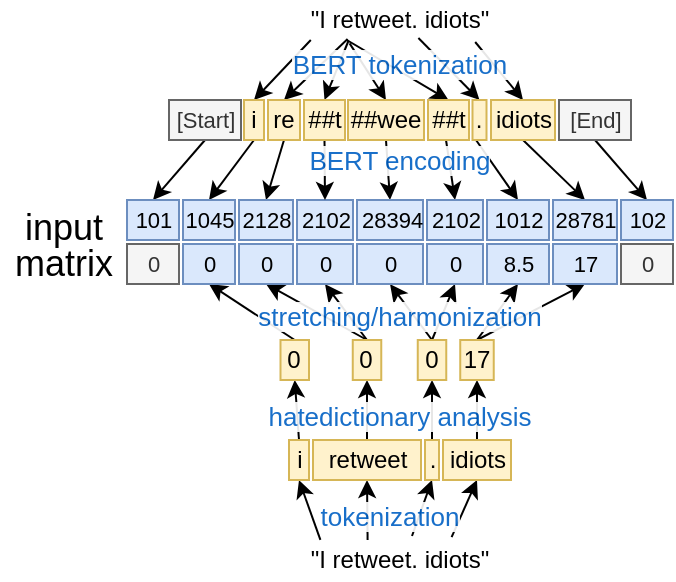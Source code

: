 <mxfile version="13.0.1" type="device" pages="7"><diagram id="PQ__EB_iD7QJ8p_n87co" name="regular"><mxGraphModel dx="911" dy="680" grid="1" gridSize="10" guides="1" tooltips="1" connect="1" arrows="1" fold="1" page="1" pageScale="1" pageWidth="827" pageHeight="1169" math="0" shadow="0"><root><mxCell id="0"/><mxCell id="1" parent="0"/><mxCell id="pStdJEPAxX_yQ90uDlkM-64" style="orthogonalLoop=1;jettySize=auto;html=1;exitX=0.277;exitY=1;exitDx=0;exitDy=0;entryX=0.5;entryY=0;entryDx=0;entryDy=0;fontSize=11;strokeColor=#000000;exitPerimeter=0;" parent="1" source="pStdJEPAxX_yQ90uDlkM-1" target="pStdJEPAxX_yQ90uDlkM-2" edge="1"><mxGeometry relative="1" as="geometry"/></mxCell><mxCell id="pStdJEPAxX_yQ90uDlkM-65" style="edgeStyle=none;orthogonalLoop=1;jettySize=auto;html=1;exitX=0.369;exitY=0.975;exitDx=0;exitDy=0;entryX=0.5;entryY=0;entryDx=0;entryDy=0;strokeColor=#000000;fontSize=11;exitPerimeter=0;" parent="1" source="pStdJEPAxX_yQ90uDlkM-1" target="pStdJEPAxX_yQ90uDlkM-3" edge="1"><mxGeometry relative="1" as="geometry"/></mxCell><mxCell id="pStdJEPAxX_yQ90uDlkM-67" style="edgeStyle=none;orthogonalLoop=1;jettySize=auto;html=1;exitX=0.367;exitY=1;exitDx=0;exitDy=0;entryX=0.5;entryY=0;entryDx=0;entryDy=0;strokeColor=#000000;fontSize=11;exitPerimeter=0;" parent="1" source="pStdJEPAxX_yQ90uDlkM-1" target="C-T5U0JB81Uf8jHkXsMO-11" edge="1"><mxGeometry relative="1" as="geometry"/></mxCell><mxCell id="pStdJEPAxX_yQ90uDlkM-68" style="edgeStyle=none;orthogonalLoop=1;jettySize=auto;html=1;exitX=0.371;exitY=1.025;exitDx=0;exitDy=0;entryX=0.5;entryY=0;entryDx=0;entryDy=0;strokeColor=#000000;fontSize=11;exitPerimeter=0;" parent="1" source="pStdJEPAxX_yQ90uDlkM-1" target="C-T5U0JB81Uf8jHkXsMO-9" edge="1"><mxGeometry relative="1" as="geometry"><mxPoint x="346.5" y="240" as="targetPoint"/></mxGeometry></mxCell><mxCell id="GA8vCHU_rIEeXlBssjLm-2" style="rounded=0;orthogonalLoop=1;jettySize=auto;html=1;exitX=0.546;exitY=0.95;exitDx=0;exitDy=0;entryX=0.5;entryY=0;entryDx=0;entryDy=0;exitPerimeter=0;" parent="1" source="pStdJEPAxX_yQ90uDlkM-1" target="pStdJEPAxX_yQ90uDlkM-5" edge="1"><mxGeometry relative="1" as="geometry"><mxPoint x="363.0" y="240" as="targetPoint"/></mxGeometry></mxCell><mxCell id="C-T5U0JB81Uf8jHkXsMO-12" style="edgeStyle=none;rounded=1;orthogonalLoop=1;jettySize=auto;html=1;exitX=0.374;exitY=1.084;exitDx=0;exitDy=0;entryX=0.5;entryY=0;entryDx=0;entryDy=0;endArrow=classic;fontSize=11;exitPerimeter=0;" parent="1" source="pStdJEPAxX_yQ90uDlkM-1" target="C-T5U0JB81Uf8jHkXsMO-10" edge="1"><mxGeometry relative="1" as="geometry"/></mxCell><mxCell id="pStdJEPAxX_yQ90uDlkM-1" value="&quot;I retweet. idiots&quot;" style="text;html=1;strokeColor=none;fillColor=none;align=center;verticalAlign=middle;whiteSpace=wrap;rounded=0;" parent="1" vertex="1"><mxGeometry x="240" y="190" width="200" height="20" as="geometry"/></mxCell><mxCell id="pStdJEPAxX_yQ90uDlkM-74" style="edgeStyle=none;orthogonalLoop=1;jettySize=auto;html=1;exitX=0.5;exitY=1;exitDx=0;exitDy=0;entryX=0.5;entryY=0;entryDx=0;entryDy=0;strokeColor=#000000;fontSize=11;" parent="1" source="pStdJEPAxX_yQ90uDlkM-61" target="pStdJEPAxX_yQ90uDlkM-48" edge="1"><mxGeometry relative="1" as="geometry"/></mxCell><mxCell id="pStdJEPAxX_yQ90uDlkM-84" style="edgeStyle=none;orthogonalLoop=1;jettySize=auto;html=1;exitX=0.5;exitY=1;exitDx=0;exitDy=0;entryX=0.5;entryY=0;entryDx=0;entryDy=0;strokeColor=#000000;fontSize=11;" parent="1" source="pStdJEPAxX_yQ90uDlkM-62" target="C-T5U0JB81Uf8jHkXsMO-6" edge="1"><mxGeometry relative="1" as="geometry"/></mxCell><mxCell id="pStdJEPAxX_yQ90uDlkM-75" style="edgeStyle=none;orthogonalLoop=1;jettySize=auto;html=1;exitX=0.5;exitY=1;exitDx=0;exitDy=0;entryX=0.5;entryY=0;entryDx=0;entryDy=0;strokeColor=#000000;fontSize=11;" parent="1" source="pStdJEPAxX_yQ90uDlkM-2" target="pStdJEPAxX_yQ90uDlkM-45" edge="1"><mxGeometry relative="1" as="geometry"/></mxCell><mxCell id="pStdJEPAxX_yQ90uDlkM-76" style="edgeStyle=none;orthogonalLoop=1;jettySize=auto;html=1;exitX=0.5;exitY=1;exitDx=0;exitDy=0;entryX=0.5;entryY=0;entryDx=0;entryDy=0;strokeColor=#000000;fontSize=11;" parent="1" source="pStdJEPAxX_yQ90uDlkM-3" target="pStdJEPAxX_yQ90uDlkM-49" edge="1"><mxGeometry relative="1" as="geometry"/></mxCell><mxCell id="pStdJEPAxX_yQ90uDlkM-78" style="edgeStyle=none;orthogonalLoop=1;jettySize=auto;html=1;exitX=0.5;exitY=1;exitDx=0;exitDy=0;entryX=0.5;entryY=0;entryDx=0;entryDy=0;strokeColor=#000000;fontSize=11;" parent="1" source="C-T5U0JB81Uf8jHkXsMO-10" target="pStdJEPAxX_yQ90uDlkM-52" edge="1"><mxGeometry relative="1" as="geometry"><mxPoint x="346.5" y="260" as="sourcePoint"/></mxGeometry></mxCell><mxCell id="pStdJEPAxX_yQ90uDlkM-80" style="edgeStyle=none;orthogonalLoop=1;jettySize=auto;html=1;exitX=0.5;exitY=1;exitDx=0;exitDy=0;entryX=0.5;entryY=0;entryDx=0;entryDy=0;strokeColor=#000000;fontSize=11;" parent="1" edge="1"><mxGeometry relative="1" as="geometry"><mxPoint x="345.5" y="260" as="sourcePoint"/></mxGeometry></mxCell><mxCell id="pStdJEPAxX_yQ90uDlkM-82" style="edgeStyle=none;orthogonalLoop=1;jettySize=auto;html=1;exitX=0.5;exitY=1;exitDx=0;exitDy=0;entryX=0.5;entryY=0;entryDx=0;entryDy=0;strokeColor=#000000;fontSize=11;" parent="1" source="pStdJEPAxX_yQ90uDlkM-100" target="pStdJEPAxX_yQ90uDlkM-60" edge="1"><mxGeometry relative="1" as="geometry"><mxPoint x="365" y="260" as="sourcePoint"/></mxGeometry></mxCell><mxCell id="pStdJEPAxX_yQ90uDlkM-83" style="edgeStyle=none;orthogonalLoop=1;jettySize=auto;html=1;exitX=0.5;exitY=1;exitDx=0;exitDy=0;entryX=0.5;entryY=0;entryDx=0;entryDy=0;strokeColor=#000000;fontSize=11;" parent="1" edge="1"><mxGeometry relative="1" as="geometry"><mxPoint x="412.75" y="260" as="sourcePoint"/></mxGeometry></mxCell><mxCell id="pStdJEPAxX_yQ90uDlkM-121" style="edgeStyle=none;orthogonalLoop=1;jettySize=auto;html=1;exitX=0.301;exitY=-0.002;exitDx=0;exitDy=0;entryX=0.5;entryY=1;entryDx=0;entryDy=0;strokeColor=#000000;fontSize=11;fontColor=#FFD966;exitPerimeter=0;" parent="1" source="pStdJEPAxX_yQ90uDlkM-85" target="pStdJEPAxX_yQ90uDlkM-22" edge="1"><mxGeometry relative="1" as="geometry"/></mxCell><mxCell id="pStdJEPAxX_yQ90uDlkM-122" style="edgeStyle=none;orthogonalLoop=1;jettySize=auto;html=1;exitX=0.419;exitY=-0.002;exitDx=0;exitDy=0;entryX=0.5;entryY=1;entryDx=0;entryDy=0;strokeColor=#000000;fontSize=11;fontColor=#FFD966;exitPerimeter=0;" parent="1" source="pStdJEPAxX_yQ90uDlkM-85" target="pStdJEPAxX_yQ90uDlkM-24" edge="1"><mxGeometry relative="1" as="geometry"/></mxCell><mxCell id="pStdJEPAxX_yQ90uDlkM-124" style="edgeStyle=none;orthogonalLoop=1;jettySize=auto;html=1;entryX=0.5;entryY=1;entryDx=0;entryDy=0;strokeColor=#000000;fontSize=11;fontColor=#FFD966;" parent="1" target="C-T5U0JB81Uf8jHkXsMO-16" edge="1"><mxGeometry relative="1" as="geometry"><mxPoint x="346" y="458" as="sourcePoint"/><mxPoint x="362.25" y="430" as="targetPoint"/></mxGeometry></mxCell><mxCell id="pStdJEPAxX_yQ90uDlkM-125" style="edgeStyle=none;orthogonalLoop=1;jettySize=auto;html=1;exitX=0.629;exitY=-0.071;exitDx=0;exitDy=0;entryX=0.5;entryY=1;entryDx=0;entryDy=0;strokeColor=#000000;fontSize=11;fontColor=#FFD966;exitPerimeter=0;" parent="1" source="pStdJEPAxX_yQ90uDlkM-85" target="pStdJEPAxX_yQ90uDlkM-27" edge="1"><mxGeometry relative="1" as="geometry"/></mxCell><mxCell id="pStdJEPAxX_yQ90uDlkM-85" value="&quot;I retweet. idiots&quot;" style="text;html=1;strokeColor=none;fillColor=none;align=center;verticalAlign=middle;whiteSpace=wrap;rounded=0;" parent="1" vertex="1"><mxGeometry x="240" y="460" width="200" height="20" as="geometry"/></mxCell><mxCell id="pStdJEPAxX_yQ90uDlkM-103" style="edgeStyle=none;orthogonalLoop=1;jettySize=auto;html=1;exitX=0.688;exitY=1.05;exitDx=0;exitDy=0;entryX=0.5;entryY=0;entryDx=0;entryDy=0;strokeColor=#000000;fontSize=11;fontColor=#FFD966;exitPerimeter=0;" parent="1" source="pStdJEPAxX_yQ90uDlkM-1" target="pStdJEPAxX_yQ90uDlkM-100" edge="1"><mxGeometry relative="1" as="geometry"/></mxCell><mxCell id="pStdJEPAxX_yQ90uDlkM-61" value="[Start]" style="rounded=0;whiteSpace=wrap;html=1;fillColor=#f5f5f5;strokeColor=#666666;fontSize=11;fontColor=#333333;" parent="1" vertex="1"><mxGeometry x="224.5" y="240" width="36" height="20" as="geometry"/></mxCell><mxCell id="pStdJEPAxX_yQ90uDlkM-62" value="[End]" style="rounded=0;whiteSpace=wrap;html=1;fillColor=#f5f5f5;strokeColor=#666666;fontSize=11;fontColor=#333333;" parent="1" vertex="1"><mxGeometry x="419.5" y="240" width="36" height="20" as="geometry"/></mxCell><mxCell id="pStdJEPAxX_yQ90uDlkM-2" value="i" style="rounded=0;whiteSpace=wrap;html=1;fillColor=#fff2cc;strokeColor=#d6b656;" parent="1" vertex="1"><mxGeometry x="262" y="240" width="10" height="20" as="geometry"/></mxCell><mxCell id="pStdJEPAxX_yQ90uDlkM-3" value="re" style="rounded=0;whiteSpace=wrap;html=1;fillColor=#fff2cc;strokeColor=#d6b656;" parent="1" vertex="1"><mxGeometry x="274" y="240" width="16" height="20" as="geometry"/></mxCell><mxCell id="C-T5U0JB81Uf8jHkXsMO-14" style="edgeStyle=none;orthogonalLoop=1;jettySize=auto;html=1;exitX=0.25;exitY=1;exitDx=0;exitDy=0;entryX=0.5;entryY=0;entryDx=0;entryDy=0;" parent="1" source="pStdJEPAxX_yQ90uDlkM-5" target="pStdJEPAxX_yQ90uDlkM-58" edge="1"><mxGeometry relative="1" as="geometry"/></mxCell><mxCell id="pStdJEPAxX_yQ90uDlkM-5" value="." style="rounded=0;whiteSpace=wrap;html=1;fillColor=#fff2cc;strokeColor=#d6b656;" parent="1" vertex="1"><mxGeometry x="376.25" y="240" width="7" height="20" as="geometry"/></mxCell><mxCell id="pStdJEPAxX_yQ90uDlkM-163" style="edgeStyle=none;orthogonalLoop=1;jettySize=auto;html=1;exitX=0.5;exitY=1;exitDx=0;exitDy=0;entryX=0.5;entryY=0;entryDx=0;entryDy=0;strokeColor=#000000;fontSize=13;fontColor=#FFD966;" parent="1" target="pStdJEPAxX_yQ90uDlkM-56" edge="1"><mxGeometry relative="1" as="geometry"><mxPoint x="363.0" y="260" as="sourcePoint"/></mxGeometry></mxCell><mxCell id="pStdJEPAxX_yQ90uDlkM-100" value="idiots" style="rounded=0;whiteSpace=wrap;html=1;fillColor=#fff2cc;strokeColor=#d6b656;" parent="1" vertex="1"><mxGeometry x="385.5" y="240" width="32" height="20" as="geometry"/></mxCell><mxCell id="pStdJEPAxX_yQ90uDlkM-138" style="edgeStyle=none;orthogonalLoop=1;jettySize=auto;html=1;exitX=0.5;exitY=0;exitDx=0;exitDy=0;entryX=0.5;entryY=1;entryDx=0;entryDy=0;strokeColor=#000000;fontSize=13;fontColor=#FFD966;" parent="1" source="pStdJEPAxX_yQ90uDlkM-22" target="pStdJEPAxX_yQ90uDlkM-128" edge="1"><mxGeometry relative="1" as="geometry"/></mxCell><mxCell id="pStdJEPAxX_yQ90uDlkM-22" value="i" style="rounded=0;whiteSpace=wrap;html=1;fillColor=#fff2cc;strokeColor=#d6b656;" parent="1" vertex="1"><mxGeometry x="284.5" y="410" width="10" height="20" as="geometry"/></mxCell><mxCell id="pStdJEPAxX_yQ90uDlkM-139" style="edgeStyle=none;orthogonalLoop=1;jettySize=auto;html=1;exitX=0.5;exitY=0;exitDx=0;exitDy=0;entryX=0.5;entryY=1;entryDx=0;entryDy=0;strokeColor=#000000;fontSize=13;fontColor=#FFD966;" parent="1" source="pStdJEPAxX_yQ90uDlkM-24" target="pStdJEPAxX_yQ90uDlkM-133" edge="1"><mxGeometry relative="1" as="geometry"/></mxCell><mxCell id="pStdJEPAxX_yQ90uDlkM-24" value="retweet" style="rounded=0;whiteSpace=wrap;html=1;fillColor=#fff2cc;strokeColor=#d6b656;" parent="1" vertex="1"><mxGeometry x="296.5" y="410" width="54" height="20" as="geometry"/></mxCell><mxCell id="pStdJEPAxX_yQ90uDlkM-141" style="edgeStyle=none;orthogonalLoop=1;jettySize=auto;html=1;exitX=0.5;exitY=0;exitDx=0;exitDy=0;entryX=0.5;entryY=1;entryDx=0;entryDy=0;strokeColor=#000000;fontSize=13;fontColor=#FFD966;" parent="1" source="pStdJEPAxX_yQ90uDlkM-27" target="pStdJEPAxX_yQ90uDlkM-135" edge="1"><mxGeometry relative="1" as="geometry"/></mxCell><mxCell id="pStdJEPAxX_yQ90uDlkM-27" value="idiots" style="rounded=0;whiteSpace=wrap;html=1;fillColor=#fff2cc;strokeColor=#d6b656;" parent="1" vertex="1"><mxGeometry x="361.5" y="410" width="34" height="20" as="geometry"/></mxCell><mxCell id="pStdJEPAxX_yQ90uDlkM-140" style="edgeStyle=none;orthogonalLoop=1;jettySize=auto;html=1;entryX=0.5;entryY=1;entryDx=0;entryDy=0;strokeColor=#000000;fontSize=13;fontColor=#FFD966;exitX=0.5;exitY=0;exitDx=0;exitDy=0;" parent="1" source="C-T5U0JB81Uf8jHkXsMO-16" target="pStdJEPAxX_yQ90uDlkM-134" edge="1"><mxGeometry relative="1" as="geometry"><mxPoint x="340" y="390" as="sourcePoint"/></mxGeometry></mxCell><mxCell id="pStdJEPAxX_yQ90uDlkM-127" value="tokenization" style="text;html=1;strokeColor=none;fillColor=none;align=center;verticalAlign=middle;whiteSpace=wrap;rounded=0;fontSize=13;glass=0;labelBackgroundColor=#ffffff;textOpacity=90;fontColor=#0060C4;" parent="1" vertex="1"><mxGeometry x="230" y="438" width="210" height="20" as="geometry"/></mxCell><mxCell id="pStdJEPAxX_yQ90uDlkM-166" style="edgeStyle=none;orthogonalLoop=1;jettySize=auto;html=1;exitX=0.5;exitY=0;exitDx=0;exitDy=0;entryX=0.5;entryY=1;entryDx=0;entryDy=0;strokeColor=#000000;fontSize=13;fontColor=#FFD966;" parent="1" source="pStdJEPAxX_yQ90uDlkM-128" target="pStdJEPAxX_yQ90uDlkM-155" edge="1"><mxGeometry relative="1" as="geometry"/></mxCell><mxCell id="pStdJEPAxX_yQ90uDlkM-128" value="0" style="rounded=0;whiteSpace=wrap;html=1;fillColor=#fff2cc;strokeColor=#d6b656;" parent="1" vertex="1"><mxGeometry x="280.25" y="360" width="14.25" height="20" as="geometry"/></mxCell><mxCell id="pStdJEPAxX_yQ90uDlkM-132" value="&lt;font style=&quot;font-size: 13px&quot;&gt;hatedictionary analysis&lt;/font&gt;" style="text;html=1;strokeColor=none;fillColor=none;align=center;verticalAlign=middle;whiteSpace=wrap;rounded=0;fontSize=13;glass=0;labelBackgroundColor=#ffffff;textOpacity=90;fontColor=#0060C4;" parent="1" vertex="1"><mxGeometry x="240" y="388" width="200" height="20" as="geometry"/></mxCell><mxCell id="pStdJEPAxX_yQ90uDlkM-165" style="edgeStyle=none;orthogonalLoop=1;jettySize=auto;html=1;exitX=0.5;exitY=0;exitDx=0;exitDy=0;entryX=0.5;entryY=1;entryDx=0;entryDy=0;strokeColor=#000000;fontSize=13;fontColor=#FFD966;" parent="1" source="pStdJEPAxX_yQ90uDlkM-133" target="pStdJEPAxX_yQ90uDlkM-158" edge="1"><mxGeometry relative="1" as="geometry"/></mxCell><mxCell id="pStdJEPAxX_yQ90uDlkM-173" style="edgeStyle=none;orthogonalLoop=1;jettySize=auto;html=1;exitX=0.5;exitY=0;exitDx=0;exitDy=0;entryX=0.5;entryY=1;entryDx=0;entryDy=0;strokeColor=#000000;fontSize=13;fontColor=#FFD966;" parent="1" source="pStdJEPAxX_yQ90uDlkM-133" target="pStdJEPAxX_yQ90uDlkM-157" edge="1"><mxGeometry relative="1" as="geometry"/></mxCell><mxCell id="pStdJEPAxX_yQ90uDlkM-133" value="0" style="rounded=0;whiteSpace=wrap;html=1;fillColor=#fff2cc;strokeColor=#d6b656;" parent="1" vertex="1"><mxGeometry x="316.38" y="360" width="14.25" height="20" as="geometry"/></mxCell><mxCell id="GA8vCHU_rIEeXlBssjLm-4" style="edgeStyle=none;rounded=0;orthogonalLoop=1;jettySize=auto;html=1;exitX=0.5;exitY=0;exitDx=0;exitDy=0;entryX=0.5;entryY=1;entryDx=0;entryDy=0;" parent="1" source="pStdJEPAxX_yQ90uDlkM-134" target="pStdJEPAxX_yQ90uDlkM-161" edge="1"><mxGeometry relative="1" as="geometry"/></mxCell><mxCell id="C-T5U0JB81Uf8jHkXsMO-20" style="edgeStyle=none;orthogonalLoop=1;jettySize=auto;html=1;exitX=0.5;exitY=0;exitDx=0;exitDy=0;entryX=0.5;entryY=1;entryDx=0;entryDy=0;" parent="1" source="pStdJEPAxX_yQ90uDlkM-134" target="pStdJEPAxX_yQ90uDlkM-159" edge="1"><mxGeometry relative="1" as="geometry"/></mxCell><mxCell id="pStdJEPAxX_yQ90uDlkM-134" value="0" style="rounded=0;whiteSpace=wrap;html=1;fillColor=#fff2cc;strokeColor=#d6b656;" parent="1" vertex="1"><mxGeometry x="348.88" y="360" width="14.25" height="20" as="geometry"/></mxCell><mxCell id="pStdJEPAxX_yQ90uDlkM-169" style="edgeStyle=none;orthogonalLoop=1;jettySize=auto;html=1;exitX=0.5;exitY=0;exitDx=0;exitDy=0;entryX=0.5;entryY=1;entryDx=0;entryDy=0;strokeColor=#000000;fontSize=13;fontColor=#FFD966;" parent="1" source="pStdJEPAxX_yQ90uDlkM-135" target="pStdJEPAxX_yQ90uDlkM-154" edge="1"><mxGeometry relative="1" as="geometry"/></mxCell><mxCell id="GA8vCHU_rIEeXlBssjLm-3" style="edgeStyle=none;rounded=0;orthogonalLoop=1;jettySize=auto;html=1;exitX=0.5;exitY=0;exitDx=0;exitDy=0;entryX=0.5;entryY=1;entryDx=0;entryDy=0;" parent="1" source="pStdJEPAxX_yQ90uDlkM-135" target="pStdJEPAxX_yQ90uDlkM-162" edge="1"><mxGeometry relative="1" as="geometry"/></mxCell><mxCell id="pStdJEPAxX_yQ90uDlkM-135" value="17" style="rounded=0;whiteSpace=wrap;html=1;fillColor=#fff2cc;strokeColor=#d6b656;" parent="1" vertex="1"><mxGeometry x="370.12" y="360" width="16.75" height="20" as="geometry"/></mxCell><mxCell id="pStdJEPAxX_yQ90uDlkM-175" value="&lt;font&gt;stretching/harmonization&lt;/font&gt;" style="text;html=1;strokeColor=none;fillColor=none;align=center;verticalAlign=middle;whiteSpace=wrap;rounded=0;fontSize=13;glass=0;labelBackgroundColor=#ffffff;textOpacity=90;fontColor=#0060C4;" parent="1" vertex="1"><mxGeometry x="240" y="339" width="200" height="18" as="geometry"/></mxCell><mxCell id="pStdJEPAxX_yQ90uDlkM-60" value="28781" style="rounded=0;whiteSpace=wrap;html=1;fillColor=#dae8fc;fontSize=11;strokeColor=#6c8ebf;align=center;" parent="1" vertex="1"><mxGeometry x="416.5" y="290" width="32" height="20" as="geometry"/></mxCell><mxCell id="pStdJEPAxX_yQ90uDlkM-45" value="1045" style="rounded=0;whiteSpace=wrap;html=1;fillColor=#dae8fc;fontSize=11;strokeColor=#6c8ebf;align=center;" parent="1" vertex="1"><mxGeometry x="231.5" y="290" width="26" height="20" as="geometry"/></mxCell><mxCell id="pStdJEPAxX_yQ90uDlkM-48" value="101" style="rounded=0;whiteSpace=wrap;html=1;fillColor=#dae8fc;fontSize=11;strokeColor=#6c8ebf;align=center;" parent="1" vertex="1"><mxGeometry x="203.5" y="290" width="26" height="20" as="geometry"/></mxCell><mxCell id="pStdJEPAxX_yQ90uDlkM-49" value="2128" style="rounded=0;whiteSpace=wrap;html=1;fillColor=#dae8fc;fontSize=11;strokeColor=#6c8ebf;align=center;" parent="1" vertex="1"><mxGeometry x="259.5" y="290" width="27" height="20" as="geometry"/></mxCell><mxCell id="pStdJEPAxX_yQ90uDlkM-50" value="2102" style="rounded=0;whiteSpace=wrap;html=1;fillColor=#dae8fc;fontSize=11;strokeColor=#6c8ebf;align=left;" parent="1" vertex="1"><mxGeometry x="288.5" y="290" width="28" height="20" as="geometry"/></mxCell><mxCell id="pStdJEPAxX_yQ90uDlkM-52" value="28394" style="rounded=0;whiteSpace=wrap;html=1;fillColor=#dae8fc;fontSize=11;strokeColor=#6c8ebf;align=left;" parent="1" vertex="1"><mxGeometry x="318.5" y="290" width="33" height="20" as="geometry"/></mxCell><mxCell id="pStdJEPAxX_yQ90uDlkM-56" value="2102" style="rounded=0;whiteSpace=wrap;html=1;fillColor=#dae8fc;fontSize=11;strokeColor=#6c8ebf;align=left;" parent="1" vertex="1"><mxGeometry x="353.5" y="290" width="28" height="20" as="geometry"/></mxCell><mxCell id="pStdJEPAxX_yQ90uDlkM-58" value="1012" style="rounded=0;whiteSpace=wrap;html=1;fillColor=#dae8fc;fontSize=11;strokeColor=#6c8ebf;align=center;" parent="1" vertex="1"><mxGeometry x="383.5" y="290" width="31" height="20" as="geometry"/></mxCell><mxCell id="pStdJEPAxX_yQ90uDlkM-154" value="17" style="rounded=0;whiteSpace=wrap;html=1;fillColor=#dae8fc;fontSize=11;strokeColor=#6c8ebf;align=center;" parent="1" vertex="1"><mxGeometry x="416.5" y="312" width="32" height="20" as="geometry"/></mxCell><mxCell id="pStdJEPAxX_yQ90uDlkM-155" value="0" style="rounded=0;whiteSpace=wrap;html=1;fillColor=#dae8fc;fontSize=11;strokeColor=#6c8ebf;align=center;" parent="1" vertex="1"><mxGeometry x="231.5" y="312" width="26" height="20" as="geometry"/></mxCell><mxCell id="pStdJEPAxX_yQ90uDlkM-156" value="0" style="rounded=0;whiteSpace=wrap;html=1;fillColor=#f5f5f5;fontSize=11;strokeColor=#666666;align=center;fontColor=#333333;" parent="1" vertex="1"><mxGeometry x="203.5" y="312" width="26" height="20" as="geometry"/></mxCell><mxCell id="pStdJEPAxX_yQ90uDlkM-157" value="0" style="rounded=0;whiteSpace=wrap;html=1;fillColor=#dae8fc;fontSize=11;strokeColor=#6c8ebf;align=center;" parent="1" vertex="1"><mxGeometry x="259.5" y="312" width="27" height="20" as="geometry"/></mxCell><mxCell id="pStdJEPAxX_yQ90uDlkM-158" value="0" style="rounded=0;whiteSpace=wrap;html=1;fillColor=#dae8fc;fontSize=11;strokeColor=#6c8ebf;align=center;" parent="1" vertex="1"><mxGeometry x="288.5" y="312" width="28" height="20" as="geometry"/></mxCell><mxCell id="pStdJEPAxX_yQ90uDlkM-159" value="0" style="rounded=0;whiteSpace=wrap;html=1;fillColor=#dae8fc;fontSize=11;strokeColor=#6c8ebf;align=center;" parent="1" vertex="1"><mxGeometry x="318.5" y="312" width="33" height="20" as="geometry"/></mxCell><mxCell id="pStdJEPAxX_yQ90uDlkM-161" value="0" style="rounded=0;whiteSpace=wrap;html=1;fillColor=#dae8fc;fontSize=11;strokeColor=#6c8ebf;align=center;" parent="1" vertex="1"><mxGeometry x="353.5" y="312" width="28" height="20" as="geometry"/></mxCell><mxCell id="pStdJEPAxX_yQ90uDlkM-162" value="8.5" style="rounded=0;whiteSpace=wrap;html=1;fillColor=#dae8fc;fontSize=11;strokeColor=#6c8ebf;align=center;" parent="1" vertex="1"><mxGeometry x="383.5" y="312" width="31" height="20" as="geometry"/></mxCell><mxCell id="pStdJEPAxX_yQ90uDlkM-88" value="&lt;font style=&quot;font-size: 13px;&quot;&gt;BERT tokenization&lt;/font&gt;" style="text;html=1;strokeColor=none;fillColor=none;align=center;verticalAlign=middle;whiteSpace=wrap;rounded=0;fontSize=13;glass=0;labelBackgroundColor=#ffffff;textOpacity=90;fontColor=#0060C4;" parent="1" vertex="1"><mxGeometry x="240" y="212" width="200" height="20" as="geometry"/></mxCell><mxCell id="C-T5U0JB81Uf8jHkXsMO-5" value="&lt;p style=&quot;line-height: 100% ; font-size: 18px&quot;&gt;input&lt;br&gt;matrix&lt;/p&gt;" style="text;html=1;strokeColor=none;fillColor=none;align=center;verticalAlign=middle;whiteSpace=wrap;rounded=0;fontSize=34;" parent="1" vertex="1"><mxGeometry x="140" y="292" width="63.5" height="40" as="geometry"/></mxCell><mxCell id="C-T5U0JB81Uf8jHkXsMO-6" value="102" style="rounded=0;whiteSpace=wrap;html=1;fillColor=#dae8fc;fontSize=11;strokeColor=#6c8ebf;align=center;" parent="1" vertex="1"><mxGeometry x="450.5" y="290" width="26" height="20" as="geometry"/></mxCell><mxCell id="C-T5U0JB81Uf8jHkXsMO-7" value="0" style="rounded=0;whiteSpace=wrap;html=1;fillColor=#f5f5f5;fontSize=11;strokeColor=#666666;align=center;fontColor=#333333;" parent="1" vertex="1"><mxGeometry x="450.5" y="312" width="26" height="20" as="geometry"/></mxCell><mxCell id="C-T5U0JB81Uf8jHkXsMO-13" style="edgeStyle=none;rounded=1;orthogonalLoop=1;jettySize=auto;html=1;exitX=0.5;exitY=1;exitDx=0;exitDy=0;entryX=0.5;entryY=0;entryDx=0;entryDy=0;endArrow=classic;fontSize=11;" parent="1" source="C-T5U0JB81Uf8jHkXsMO-9" target="pStdJEPAxX_yQ90uDlkM-50" edge="1"><mxGeometry relative="1" as="geometry"/></mxCell><mxCell id="C-T5U0JB81Uf8jHkXsMO-9" value="##t" style="rounded=0;whiteSpace=wrap;html=1;fillColor=#fff2cc;strokeColor=#d6b656;" parent="1" vertex="1"><mxGeometry x="292" y="240" width="20.5" height="20" as="geometry"/></mxCell><mxCell id="C-T5U0JB81Uf8jHkXsMO-10" value="##wee" style="rounded=0;whiteSpace=wrap;html=1;fillColor=#fff2cc;strokeColor=#d6b656;" parent="1" vertex="1"><mxGeometry x="314" y="240" width="38" height="20" as="geometry"/></mxCell><mxCell id="C-T5U0JB81Uf8jHkXsMO-11" value="##t" style="rounded=0;whiteSpace=wrap;html=1;fillColor=#fff2cc;strokeColor=#d6b656;" parent="1" vertex="1"><mxGeometry x="354" y="240" width="20.5" height="20" as="geometry"/></mxCell><mxCell id="C-T5U0JB81Uf8jHkXsMO-16" value="." style="rounded=0;whiteSpace=wrap;html=1;fillColor=#fff2cc;strokeColor=#d6b656;" parent="1" vertex="1"><mxGeometry x="352.5" y="410" width="7" height="20" as="geometry"/></mxCell><mxCell id="pStdJEPAxX_yQ90uDlkM-90" value="&lt;font style=&quot;font-size: 13px;&quot;&gt;BERT encoding&lt;/font&gt;" style="text;html=1;strokeColor=none;fillColor=none;align=center;verticalAlign=middle;whiteSpace=wrap;rounded=0;fontSize=13;glass=0;labelBackgroundColor=#ffffff;textOpacity=90;fontColor=#0060C4;" parent="1" vertex="1"><mxGeometry x="240" y="260" width="200" height="20" as="geometry"/></mxCell></root></mxGraphModel></diagram><diagram id="yP8al6abEVjVORtiF7yU" name="old"><mxGraphModel dx="911" dy="680" grid="1" gridSize="10" guides="1" tooltips="1" connect="1" arrows="1" fold="1" page="1" pageScale="1" pageWidth="827" pageHeight="1169" math="0" shadow="0"><root><mxCell id="FAAQgaJGKlpX-wnkEoqP-0"/><mxCell id="FAAQgaJGKlpX-wnkEoqP-1" parent="FAAQgaJGKlpX-wnkEoqP-0"/><mxCell id="eVblRRXeOkGx_Jn5G317-0" style="orthogonalLoop=1;jettySize=auto;html=1;exitX=0.277;exitY=1;exitDx=0;exitDy=0;entryX=0.5;entryY=0;entryDx=0;entryDy=0;fontSize=11;strokeColor=#000000;exitPerimeter=0;" parent="FAAQgaJGKlpX-wnkEoqP-1" source="eVblRRXeOkGx_Jn5G317-9" target="eVblRRXeOkGx_Jn5G317-28" edge="1"><mxGeometry relative="1" as="geometry"/></mxCell><mxCell id="eVblRRXeOkGx_Jn5G317-1" style="edgeStyle=none;orthogonalLoop=1;jettySize=auto;html=1;exitX=0.369;exitY=0.975;exitDx=0;exitDy=0;entryX=0.5;entryY=0;entryDx=0;entryDy=0;strokeColor=#000000;fontSize=11;exitPerimeter=0;" parent="FAAQgaJGKlpX-wnkEoqP-1" source="eVblRRXeOkGx_Jn5G317-9" target="eVblRRXeOkGx_Jn5G317-29" edge="1"><mxGeometry relative="1" as="geometry"/></mxCell><mxCell id="eVblRRXeOkGx_Jn5G317-2" style="edgeStyle=none;orthogonalLoop=1;jettySize=auto;html=1;exitX=0.225;exitY=0.925;exitDx=0;exitDy=0;entryX=0.5;entryY=0;entryDx=0;entryDy=0;strokeColor=#000000;fontSize=11;exitPerimeter=0;" parent="FAAQgaJGKlpX-wnkEoqP-1" source="eVblRRXeOkGx_Jn5G317-9" target="eVblRRXeOkGx_Jn5G317-26" edge="1"><mxGeometry relative="1" as="geometry"/></mxCell><mxCell id="eVblRRXeOkGx_Jn5G317-3" style="edgeStyle=none;orthogonalLoop=1;jettySize=auto;html=1;exitX=0.367;exitY=1;exitDx=0;exitDy=0;entryX=0.5;entryY=0;entryDx=0;entryDy=0;strokeColor=#000000;fontSize=11;exitPerimeter=0;" parent="FAAQgaJGKlpX-wnkEoqP-1" source="eVblRRXeOkGx_Jn5G317-9" target="eVblRRXeOkGx_Jn5G317-30" edge="1"><mxGeometry relative="1" as="geometry"/></mxCell><mxCell id="eVblRRXeOkGx_Jn5G317-4" style="edgeStyle=none;orthogonalLoop=1;jettySize=auto;html=1;exitX=0.371;exitY=1.025;exitDx=0;exitDy=0;entryX=0.5;entryY=0;entryDx=0;entryDy=0;strokeColor=#000000;fontSize=11;exitPerimeter=0;" parent="FAAQgaJGKlpX-wnkEoqP-1" source="eVblRRXeOkGx_Jn5G317-9" target="eVblRRXeOkGx_Jn5G317-31" edge="1"><mxGeometry relative="1" as="geometry"/></mxCell><mxCell id="eVblRRXeOkGx_Jn5G317-5" style="edgeStyle=none;orthogonalLoop=1;jettySize=auto;html=1;exitX=0.488;exitY=0.95;exitDx=0;exitDy=0;entryX=0.25;entryY=0;entryDx=0;entryDy=0;strokeColor=#000000;fontSize=11;exitPerimeter=0;" parent="FAAQgaJGKlpX-wnkEoqP-1" source="eVblRRXeOkGx_Jn5G317-9" target="eVblRRXeOkGx_Jn5G317-32" edge="1"><mxGeometry relative="1" as="geometry"/></mxCell><mxCell id="eVblRRXeOkGx_Jn5G317-6" style="edgeStyle=none;orthogonalLoop=1;jettySize=auto;html=1;exitX=0.567;exitY=1.025;exitDx=0;exitDy=0;entryX=0.5;entryY=0;entryDx=0;entryDy=0;strokeColor=#000000;fontSize=11;exitPerimeter=0;" parent="FAAQgaJGKlpX-wnkEoqP-1" source="eVblRRXeOkGx_Jn5G317-9" target="eVblRRXeOkGx_Jn5G317-34" edge="1"><mxGeometry relative="1" as="geometry"/></mxCell><mxCell id="eVblRRXeOkGx_Jn5G317-7" style="edgeStyle=none;orthogonalLoop=1;jettySize=auto;html=1;exitX=0.725;exitY=1;exitDx=0;exitDy=0;entryX=0.5;entryY=0;entryDx=0;entryDy=0;strokeColor=#000000;fontSize=11;exitPerimeter=0;" parent="FAAQgaJGKlpX-wnkEoqP-1" source="eVblRRXeOkGx_Jn5G317-9" target="eVblRRXeOkGx_Jn5G317-35" edge="1"><mxGeometry relative="1" as="geometry"/></mxCell><mxCell id="eVblRRXeOkGx_Jn5G317-8" style="edgeStyle=none;orthogonalLoop=1;jettySize=auto;html=1;exitX=0.771;exitY=0.975;exitDx=0;exitDy=0;entryX=0.5;entryY=0;entryDx=0;entryDy=0;strokeColor=#000000;fontSize=11;exitPerimeter=0;" parent="FAAQgaJGKlpX-wnkEoqP-1" source="eVblRRXeOkGx_Jn5G317-9" target="eVblRRXeOkGx_Jn5G317-27" edge="1"><mxGeometry relative="1" as="geometry"/></mxCell><mxCell id="eVblRRXeOkGx_Jn5G317-9" value="&quot;I wouldn't. You idiots!&quot;" style="text;html=1;strokeColor=none;fillColor=none;align=center;verticalAlign=middle;whiteSpace=wrap;rounded=0;" parent="FAAQgaJGKlpX-wnkEoqP-1" vertex="1"><mxGeometry x="220" y="180" width="240" height="20" as="geometry"/></mxCell><mxCell id="eVblRRXeOkGx_Jn5G317-10" style="edgeStyle=none;orthogonalLoop=1;jettySize=auto;html=1;exitX=0.5;exitY=1;exitDx=0;exitDy=0;entryX=0.5;entryY=0;entryDx=0;entryDy=0;strokeColor=#000000;fontSize=11;" parent="FAAQgaJGKlpX-wnkEoqP-1" source="eVblRRXeOkGx_Jn5G317-26" target="eVblRRXeOkGx_Jn5G317-66" edge="1"><mxGeometry relative="1" as="geometry"/></mxCell><mxCell id="eVblRRXeOkGx_Jn5G317-11" style="edgeStyle=none;orthogonalLoop=1;jettySize=auto;html=1;exitX=0.5;exitY=1;exitDx=0;exitDy=0;entryX=0.5;entryY=0;entryDx=0;entryDy=0;strokeColor=#000000;fontSize=11;" parent="FAAQgaJGKlpX-wnkEoqP-1" source="eVblRRXeOkGx_Jn5G317-27" target="eVblRRXeOkGx_Jn5G317-64" edge="1"><mxGeometry relative="1" as="geometry"/></mxCell><mxCell id="eVblRRXeOkGx_Jn5G317-12" style="edgeStyle=none;orthogonalLoop=1;jettySize=auto;html=1;exitX=0.5;exitY=1;exitDx=0;exitDy=0;entryX=0.5;entryY=0;entryDx=0;entryDy=0;strokeColor=#000000;fontSize=11;" parent="FAAQgaJGKlpX-wnkEoqP-1" source="eVblRRXeOkGx_Jn5G317-28" target="eVblRRXeOkGx_Jn5G317-65" edge="1"><mxGeometry relative="1" as="geometry"/></mxCell><mxCell id="eVblRRXeOkGx_Jn5G317-13" style="edgeStyle=none;orthogonalLoop=1;jettySize=auto;html=1;exitX=0.5;exitY=1;exitDx=0;exitDy=0;entryX=0.5;entryY=0;entryDx=0;entryDy=0;strokeColor=#000000;fontSize=11;" parent="FAAQgaJGKlpX-wnkEoqP-1" source="eVblRRXeOkGx_Jn5G317-29" target="eVblRRXeOkGx_Jn5G317-67" edge="1"><mxGeometry relative="1" as="geometry"/></mxCell><mxCell id="eVblRRXeOkGx_Jn5G317-14" style="edgeStyle=none;orthogonalLoop=1;jettySize=auto;html=1;exitX=0.5;exitY=1;exitDx=0;exitDy=0;entryX=0.5;entryY=0;entryDx=0;entryDy=0;strokeColor=#000000;fontSize=11;" parent="FAAQgaJGKlpX-wnkEoqP-1" source="eVblRRXeOkGx_Jn5G317-30" target="eVblRRXeOkGx_Jn5G317-68" edge="1"><mxGeometry relative="1" as="geometry"/></mxCell><mxCell id="eVblRRXeOkGx_Jn5G317-15" style="edgeStyle=none;orthogonalLoop=1;jettySize=auto;html=1;exitX=0.5;exitY=1;exitDx=0;exitDy=0;entryX=0.5;entryY=0;entryDx=0;entryDy=0;strokeColor=#000000;fontSize=11;" parent="FAAQgaJGKlpX-wnkEoqP-1" source="eVblRRXeOkGx_Jn5G317-31" target="eVblRRXeOkGx_Jn5G317-69" edge="1"><mxGeometry relative="1" as="geometry"/></mxCell><mxCell id="eVblRRXeOkGx_Jn5G317-16" style="edgeStyle=none;orthogonalLoop=1;jettySize=auto;html=1;exitX=0.5;exitY=1;exitDx=0;exitDy=0;entryX=0.5;entryY=0;entryDx=0;entryDy=0;strokeColor=#000000;fontSize=11;" parent="FAAQgaJGKlpX-wnkEoqP-1" source="eVblRRXeOkGx_Jn5G317-32" target="eVblRRXeOkGx_Jn5G317-70" edge="1"><mxGeometry relative="1" as="geometry"/></mxCell><mxCell id="eVblRRXeOkGx_Jn5G317-17" style="edgeStyle=none;orthogonalLoop=1;jettySize=auto;html=1;exitX=0.5;exitY=1;exitDx=0;exitDy=0;entryX=0.5;entryY=0;entryDx=0;entryDy=0;strokeColor=#000000;fontSize=11;" parent="FAAQgaJGKlpX-wnkEoqP-1" source="eVblRRXeOkGx_Jn5G317-36" target="eVblRRXeOkGx_Jn5G317-72" edge="1"><mxGeometry relative="1" as="geometry"><mxPoint x="363.75" y="250" as="sourcePoint"/></mxGeometry></mxCell><mxCell id="eVblRRXeOkGx_Jn5G317-18" style="edgeStyle=none;orthogonalLoop=1;jettySize=auto;html=1;exitX=0.5;exitY=1;exitDx=0;exitDy=0;entryX=0.5;entryY=0;entryDx=0;entryDy=0;strokeColor=#000000;fontSize=11;" parent="FAAQgaJGKlpX-wnkEoqP-1" source="eVblRRXeOkGx_Jn5G317-35" target="eVblRRXeOkGx_Jn5G317-63" edge="1"><mxGeometry relative="1" as="geometry"/></mxCell><mxCell id="eVblRRXeOkGx_Jn5G317-19" style="edgeStyle=none;orthogonalLoop=1;jettySize=auto;html=1;exitX=0.341;exitY=-0.075;exitDx=0;exitDy=0;entryX=0.5;entryY=1;entryDx=0;entryDy=0;strokeColor=#000000;fontSize=11;fontColor=#FFD966;exitPerimeter=0;" parent="FAAQgaJGKlpX-wnkEoqP-1" source="eVblRRXeOkGx_Jn5G317-23" target="eVblRRXeOkGx_Jn5G317-38" edge="1"><mxGeometry relative="1" as="geometry"/></mxCell><mxCell id="eVblRRXeOkGx_Jn5G317-20" style="edgeStyle=none;orthogonalLoop=1;jettySize=auto;html=1;exitX=0.415;exitY=-0.05;exitDx=0;exitDy=0;entryX=0.5;entryY=1;entryDx=0;entryDy=0;strokeColor=#000000;fontSize=11;fontColor=#FFD966;exitPerimeter=0;" parent="FAAQgaJGKlpX-wnkEoqP-1" source="eVblRRXeOkGx_Jn5G317-23" target="eVblRRXeOkGx_Jn5G317-40" edge="1"><mxGeometry relative="1" as="geometry"/></mxCell><mxCell id="eVblRRXeOkGx_Jn5G317-21" style="edgeStyle=none;orthogonalLoop=1;jettySize=auto;html=1;exitX=0.525;exitY=-0.05;exitDx=0;exitDy=0;entryX=0.5;entryY=1;entryDx=0;entryDy=0;strokeColor=#000000;fontSize=11;fontColor=#FFD966;exitPerimeter=0;" parent="FAAQgaJGKlpX-wnkEoqP-1" source="eVblRRXeOkGx_Jn5G317-23" target="eVblRRXeOkGx_Jn5G317-44" edge="1"><mxGeometry relative="1" as="geometry"/></mxCell><mxCell id="eVblRRXeOkGx_Jn5G317-22" style="edgeStyle=none;orthogonalLoop=1;jettySize=auto;html=1;exitX=0.61;exitY=-0.075;exitDx=0;exitDy=0;entryX=0.5;entryY=1;entryDx=0;entryDy=0;strokeColor=#000000;fontSize=11;fontColor=#FFD966;exitPerimeter=0;" parent="FAAQgaJGKlpX-wnkEoqP-1" source="eVblRRXeOkGx_Jn5G317-23" target="eVblRRXeOkGx_Jn5G317-42" edge="1"><mxGeometry relative="1" as="geometry"/></mxCell><mxCell id="eVblRRXeOkGx_Jn5G317-23" value="&quot;I wouldn't. You idiots!&quot;" style="text;html=1;strokeColor=none;fillColor=none;align=center;verticalAlign=middle;whiteSpace=wrap;rounded=0;" parent="FAAQgaJGKlpX-wnkEoqP-1" vertex="1"><mxGeometry x="200.75" y="450" width="279.5" height="20" as="geometry"/></mxCell><mxCell id="eVblRRXeOkGx_Jn5G317-24" style="edgeStyle=none;orthogonalLoop=1;jettySize=auto;html=1;exitX=0.688;exitY=1.05;exitDx=0;exitDy=0;entryX=0.5;entryY=0;entryDx=0;entryDy=0;strokeColor=#000000;fontSize=11;fontColor=#FFD966;exitPerimeter=0;" parent="FAAQgaJGKlpX-wnkEoqP-1" source="eVblRRXeOkGx_Jn5G317-9" target="eVblRRXeOkGx_Jn5G317-36" edge="1"><mxGeometry relative="1" as="geometry"/></mxCell><mxCell id="eVblRRXeOkGx_Jn5G317-25" value="&lt;font style=&quot;font-size: 13px;&quot;&gt;BERT tokenization&lt;/font&gt;" style="text;html=1;strokeColor=none;fillColor=none;align=center;verticalAlign=middle;whiteSpace=wrap;rounded=0;fontSize=13;glass=0;labelBackgroundColor=#ffffff;textOpacity=90;fontColor=#0060C4;" parent="FAAQgaJGKlpX-wnkEoqP-1" vertex="1"><mxGeometry x="220" y="197" width="240" height="20" as="geometry"/></mxCell><mxCell id="eVblRRXeOkGx_Jn5G317-26" value="[Start]" style="rounded=0;whiteSpace=wrap;html=1;fillColor=#f5f5f5;strokeColor=#666666;fontSize=11;fontColor=#333333;" parent="FAAQgaJGKlpX-wnkEoqP-1" vertex="1"><mxGeometry x="223.75" y="230" width="36" height="20" as="geometry"/></mxCell><mxCell id="eVblRRXeOkGx_Jn5G317-27" value="[End]" style="rounded=0;whiteSpace=wrap;html=1;fillColor=#f5f5f5;strokeColor=#666666;fontSize=11;fontColor=#333333;" parent="FAAQgaJGKlpX-wnkEoqP-1" vertex="1"><mxGeometry x="417.75" y="230" width="36" height="20" as="geometry"/></mxCell><mxCell id="eVblRRXeOkGx_Jn5G317-28" value="i" style="rounded=0;whiteSpace=wrap;html=1;fillColor=#fff2cc;strokeColor=#d6b656;" parent="FAAQgaJGKlpX-wnkEoqP-1" vertex="1"><mxGeometry x="261.75" y="230" width="10" height="20" as="geometry"/></mxCell><mxCell id="eVblRRXeOkGx_Jn5G317-29" value="wouldn" style="rounded=0;whiteSpace=wrap;html=1;fillColor=#fff2cc;strokeColor=#d6b656;" parent="FAAQgaJGKlpX-wnkEoqP-1" vertex="1"><mxGeometry x="273.75" y="230" width="47" height="20" as="geometry"/></mxCell><mxCell id="eVblRRXeOkGx_Jn5G317-30" value="'" style="rounded=0;whiteSpace=wrap;html=1;fillColor=#fff2cc;strokeColor=#d6b656;" parent="FAAQgaJGKlpX-wnkEoqP-1" vertex="1"><mxGeometry x="322.75" y="230" width="7" height="20" as="geometry"/></mxCell><mxCell id="eVblRRXeOkGx_Jn5G317-31" value="t" style="rounded=0;whiteSpace=wrap;html=1;fillColor=#fff2cc;strokeColor=#d6b656;" parent="FAAQgaJGKlpX-wnkEoqP-1" vertex="1"><mxGeometry x="331.75" y="230" width="7" height="20" as="geometry"/></mxCell><mxCell id="eVblRRXeOkGx_Jn5G317-32" value="." style="rounded=0;whiteSpace=wrap;html=1;fillColor=#fff2cc;strokeColor=#d6b656;" parent="FAAQgaJGKlpX-wnkEoqP-1" vertex="1"><mxGeometry x="340.75" y="230" width="7" height="20" as="geometry"/></mxCell><mxCell id="eVblRRXeOkGx_Jn5G317-33" style="edgeStyle=none;orthogonalLoop=1;jettySize=auto;html=1;exitX=0.5;exitY=1;exitDx=0;exitDy=0;entryX=0.5;entryY=0;entryDx=0;entryDy=0;strokeColor=#000000;fontSize=13;fontColor=#FFD966;" parent="FAAQgaJGKlpX-wnkEoqP-1" source="eVblRRXeOkGx_Jn5G317-34" target="eVblRRXeOkGx_Jn5G317-71" edge="1"><mxGeometry relative="1" as="geometry"/></mxCell><mxCell id="eVblRRXeOkGx_Jn5G317-34" value="you" style="rounded=0;whiteSpace=wrap;html=1;fillColor=#fff2cc;strokeColor=#d6b656;" parent="FAAQgaJGKlpX-wnkEoqP-1" vertex="1"><mxGeometry x="349.75" y="230" width="22" height="20" as="geometry"/></mxCell><mxCell id="eVblRRXeOkGx_Jn5G317-35" value="!" style="rounded=0;whiteSpace=wrap;html=1;fillColor=#fff2cc;strokeColor=#d6b656;" parent="FAAQgaJGKlpX-wnkEoqP-1" vertex="1"><mxGeometry x="408" y="230" width="7" height="20" as="geometry"/></mxCell><mxCell id="eVblRRXeOkGx_Jn5G317-36" value="idiots" style="rounded=0;whiteSpace=wrap;html=1;fillColor=#fff2cc;strokeColor=#d6b656;" parent="FAAQgaJGKlpX-wnkEoqP-1" vertex="1"><mxGeometry x="373.75" y="230" width="32" height="20" as="geometry"/></mxCell><mxCell id="eVblRRXeOkGx_Jn5G317-37" style="edgeStyle=none;orthogonalLoop=1;jettySize=auto;html=1;exitX=0.5;exitY=0;exitDx=0;exitDy=0;entryX=0.5;entryY=1;entryDx=0;entryDy=0;strokeColor=#000000;fontSize=13;fontColor=#FFD966;" parent="FAAQgaJGKlpX-wnkEoqP-1" source="eVblRRXeOkGx_Jn5G317-38" target="eVblRRXeOkGx_Jn5G317-49" edge="1"><mxGeometry relative="1" as="geometry"/></mxCell><mxCell id="eVblRRXeOkGx_Jn5G317-38" value="i" style="rounded=0;whiteSpace=wrap;html=1;fillColor=#fff2cc;strokeColor=#d6b656;" parent="FAAQgaJGKlpX-wnkEoqP-1" vertex="1"><mxGeometry x="278.5" y="400" width="10" height="20" as="geometry"/></mxCell><mxCell id="eVblRRXeOkGx_Jn5G317-39" style="edgeStyle=none;orthogonalLoop=1;jettySize=auto;html=1;exitX=0.5;exitY=0;exitDx=0;exitDy=0;entryX=0.5;entryY=1;entryDx=0;entryDy=0;strokeColor=#000000;fontSize=13;fontColor=#FFD966;" parent="FAAQgaJGKlpX-wnkEoqP-1" source="eVblRRXeOkGx_Jn5G317-40" target="eVblRRXeOkGx_Jn5G317-54" edge="1"><mxGeometry relative="1" as="geometry"/></mxCell><mxCell id="eVblRRXeOkGx_Jn5G317-40" value="wouldn't" style="rounded=0;whiteSpace=wrap;html=1;fillColor=#fff2cc;strokeColor=#d6b656;" parent="FAAQgaJGKlpX-wnkEoqP-1" vertex="1"><mxGeometry x="291.5" y="400" width="54" height="20" as="geometry"/></mxCell><mxCell id="eVblRRXeOkGx_Jn5G317-41" style="edgeStyle=none;orthogonalLoop=1;jettySize=auto;html=1;exitX=0.5;exitY=0;exitDx=0;exitDy=0;entryX=0.5;entryY=1;entryDx=0;entryDy=0;strokeColor=#000000;fontSize=13;fontColor=#FFD966;" parent="FAAQgaJGKlpX-wnkEoqP-1" source="eVblRRXeOkGx_Jn5G317-42" target="eVblRRXeOkGx_Jn5G317-61" edge="1"><mxGeometry relative="1" as="geometry"/></mxCell><mxCell id="eVblRRXeOkGx_Jn5G317-42" value="idiots" style="rounded=0;whiteSpace=wrap;html=1;fillColor=#fff2cc;strokeColor=#d6b656;" parent="FAAQgaJGKlpX-wnkEoqP-1" vertex="1"><mxGeometry x="378" y="400" width="34" height="20" as="geometry"/></mxCell><mxCell id="eVblRRXeOkGx_Jn5G317-43" style="edgeStyle=none;orthogonalLoop=1;jettySize=auto;html=1;exitX=0.5;exitY=0;exitDx=0;exitDy=0;entryX=0.5;entryY=1;entryDx=0;entryDy=0;strokeColor=#000000;fontSize=13;fontColor=#FFD966;" parent="FAAQgaJGKlpX-wnkEoqP-1" source="eVblRRXeOkGx_Jn5G317-44" target="eVblRRXeOkGx_Jn5G317-57" edge="1"><mxGeometry relative="1" as="geometry"/></mxCell><mxCell id="eVblRRXeOkGx_Jn5G317-44" value="you" style="rounded=0;whiteSpace=wrap;html=1;fillColor=#fff2cc;strokeColor=#d6b656;" parent="FAAQgaJGKlpX-wnkEoqP-1" vertex="1"><mxGeometry x="348" y="400" width="27" height="20" as="geometry"/></mxCell><mxCell id="eVblRRXeOkGx_Jn5G317-45" value="&lt;font style=&quot;font-size: 13px;&quot;&gt;BERT encoding&lt;/font&gt;" style="text;html=1;strokeColor=none;fillColor=none;align=center;verticalAlign=middle;whiteSpace=wrap;rounded=0;fontSize=13;glass=0;labelBackgroundColor=#ffffff;textOpacity=90;fontColor=#0060C4;" parent="FAAQgaJGKlpX-wnkEoqP-1" vertex="1"><mxGeometry x="199.75" y="247" width="280" height="30" as="geometry"/></mxCell><mxCell id="eVblRRXeOkGx_Jn5G317-46" value="&lt;font style=&quot;font-size: 13px&quot;&gt;tokenization&lt;/font&gt;" style="text;html=1;strokeColor=none;fillColor=none;align=center;verticalAlign=middle;whiteSpace=wrap;rounded=0;fontSize=13;glass=0;labelBackgroundColor=#ffffff;textOpacity=90;fontColor=#0060C4;" parent="FAAQgaJGKlpX-wnkEoqP-1" vertex="1"><mxGeometry x="199.75" y="423" width="280" height="30" as="geometry"/></mxCell><mxCell id="eVblRRXeOkGx_Jn5G317-47" style="edgeStyle=none;orthogonalLoop=1;jettySize=auto;html=1;exitX=0.5;exitY=0;exitDx=0;exitDy=0;entryX=0.5;entryY=1;entryDx=0;entryDy=0;strokeColor=#000000;fontSize=13;fontColor=#FFD966;" parent="FAAQgaJGKlpX-wnkEoqP-1" source="eVblRRXeOkGx_Jn5G317-49" target="eVblRRXeOkGx_Jn5G317-76" edge="1"><mxGeometry relative="1" as="geometry"/></mxCell><mxCell id="eVblRRXeOkGx_Jn5G317-48" style="edgeStyle=none;orthogonalLoop=1;jettySize=auto;html=1;exitX=0.5;exitY=0;exitDx=0;exitDy=0;entryX=0.5;entryY=1;entryDx=0;entryDy=0;strokeColor=#000000;fontSize=13;fontColor=#FFD966;" parent="FAAQgaJGKlpX-wnkEoqP-1" source="eVblRRXeOkGx_Jn5G317-49" target="eVblRRXeOkGx_Jn5G317-75" edge="1"><mxGeometry relative="1" as="geometry"/></mxCell><mxCell id="eVblRRXeOkGx_Jn5G317-49" value="0" style="rounded=0;whiteSpace=wrap;html=1;fillColor=#fff2cc;strokeColor=#d6b656;" parent="FAAQgaJGKlpX-wnkEoqP-1" vertex="1"><mxGeometry x="276.38" y="350" width="14.25" height="20" as="geometry"/></mxCell><mxCell id="eVblRRXeOkGx_Jn5G317-50" value="&lt;font style=&quot;font-size: 13px&quot;&gt;hatedictionary analysis&lt;/font&gt;" style="text;html=1;strokeColor=none;fillColor=none;align=center;verticalAlign=middle;whiteSpace=wrap;rounded=0;fontSize=13;glass=0;labelBackgroundColor=#ffffff;textOpacity=90;fontColor=#0060C4;" parent="FAAQgaJGKlpX-wnkEoqP-1" vertex="1"><mxGeometry x="199.75" y="373" width="280" height="30" as="geometry"/></mxCell><mxCell id="eVblRRXeOkGx_Jn5G317-51" style="edgeStyle=none;orthogonalLoop=1;jettySize=auto;html=1;exitX=0.5;exitY=0;exitDx=0;exitDy=0;entryX=0.5;entryY=1;entryDx=0;entryDy=0;strokeColor=#000000;fontSize=13;fontColor=#FFD966;" parent="FAAQgaJGKlpX-wnkEoqP-1" source="eVblRRXeOkGx_Jn5G317-54" target="eVblRRXeOkGx_Jn5G317-78" edge="1"><mxGeometry relative="1" as="geometry"/></mxCell><mxCell id="eVblRRXeOkGx_Jn5G317-52" style="edgeStyle=none;orthogonalLoop=1;jettySize=auto;html=1;exitX=0.5;exitY=0;exitDx=0;exitDy=0;entryX=0.5;entryY=1;entryDx=0;entryDy=0;strokeColor=#000000;fontSize=13;fontColor=#FFD966;" parent="FAAQgaJGKlpX-wnkEoqP-1" source="eVblRRXeOkGx_Jn5G317-54" target="eVblRRXeOkGx_Jn5G317-77" edge="1"><mxGeometry relative="1" as="geometry"/></mxCell><mxCell id="eVblRRXeOkGx_Jn5G317-53" style="edgeStyle=none;orthogonalLoop=1;jettySize=auto;html=1;exitX=0.5;exitY=0;exitDx=0;exitDy=0;entryX=0.5;entryY=1;entryDx=0;entryDy=0;strokeColor=#000000;fontSize=13;fontColor=#FFD966;" parent="FAAQgaJGKlpX-wnkEoqP-1" source="eVblRRXeOkGx_Jn5G317-54" target="eVblRRXeOkGx_Jn5G317-79" edge="1"><mxGeometry relative="1" as="geometry"/></mxCell><mxCell id="eVblRRXeOkGx_Jn5G317-54" value="0" style="rounded=0;whiteSpace=wrap;html=1;fillColor=#fff2cc;strokeColor=#d6b656;" parent="FAAQgaJGKlpX-wnkEoqP-1" vertex="1"><mxGeometry x="311.25" y="350" width="14.25" height="20" as="geometry"/></mxCell><mxCell id="eVblRRXeOkGx_Jn5G317-55" style="edgeStyle=none;orthogonalLoop=1;jettySize=auto;html=1;exitX=0.5;exitY=0;exitDx=0;exitDy=0;entryX=0.5;entryY=1;entryDx=0;entryDy=0;strokeColor=#000000;fontSize=13;fontColor=#FFD966;" parent="FAAQgaJGKlpX-wnkEoqP-1" source="eVblRRXeOkGx_Jn5G317-57" target="eVblRRXeOkGx_Jn5G317-81" edge="1"><mxGeometry relative="1" as="geometry"/></mxCell><mxCell id="eVblRRXeOkGx_Jn5G317-56" style="edgeStyle=none;orthogonalLoop=1;jettySize=auto;html=1;exitX=0.5;exitY=0;exitDx=0;exitDy=0;entryX=0.5;entryY=1;entryDx=0;entryDy=0;strokeColor=#000000;fontSize=13;fontColor=#FFD966;" parent="FAAQgaJGKlpX-wnkEoqP-1" source="eVblRRXeOkGx_Jn5G317-57" target="eVblRRXeOkGx_Jn5G317-80" edge="1"><mxGeometry relative="1" as="geometry"/></mxCell><mxCell id="eVblRRXeOkGx_Jn5G317-57" value="0" style="rounded=0;whiteSpace=wrap;html=1;fillColor=#fff2cc;strokeColor=#d6b656;" parent="FAAQgaJGKlpX-wnkEoqP-1" vertex="1"><mxGeometry x="354.38" y="350" width="14.25" height="20" as="geometry"/></mxCell><mxCell id="eVblRRXeOkGx_Jn5G317-58" style="edgeStyle=none;orthogonalLoop=1;jettySize=auto;html=1;exitX=0.5;exitY=0;exitDx=0;exitDy=0;entryX=0.5;entryY=1;entryDx=0;entryDy=0;strokeColor=#000000;fontSize=13;fontColor=#FFD966;" parent="FAAQgaJGKlpX-wnkEoqP-1" source="eVblRRXeOkGx_Jn5G317-61" target="eVblRRXeOkGx_Jn5G317-74" edge="1"><mxGeometry relative="1" as="geometry"/></mxCell><mxCell id="eVblRRXeOkGx_Jn5G317-59" style="edgeStyle=none;orthogonalLoop=1;jettySize=auto;html=1;exitX=0.5;exitY=0;exitDx=0;exitDy=0;entryX=0.5;entryY=1;entryDx=0;entryDy=0;strokeColor=#000000;fontSize=13;fontColor=#FFD966;" parent="FAAQgaJGKlpX-wnkEoqP-1" source="eVblRRXeOkGx_Jn5G317-61" target="eVblRRXeOkGx_Jn5G317-73" edge="1"><mxGeometry relative="1" as="geometry"/></mxCell><mxCell id="eVblRRXeOkGx_Jn5G317-60" style="edgeStyle=none;orthogonalLoop=1;jettySize=auto;html=1;exitX=0.5;exitY=0;exitDx=0;exitDy=0;entryX=0.5;entryY=1;entryDx=0;entryDy=0;strokeColor=#000000;fontSize=13;fontColor=#FFD966;" parent="FAAQgaJGKlpX-wnkEoqP-1" source="eVblRRXeOkGx_Jn5G317-61" target="eVblRRXeOkGx_Jn5G317-82" edge="1"><mxGeometry relative="1" as="geometry"/></mxCell><mxCell id="eVblRRXeOkGx_Jn5G317-61" value="17" style="rounded=0;whiteSpace=wrap;html=1;fillColor=#fff2cc;strokeColor=#d6b656;" parent="FAAQgaJGKlpX-wnkEoqP-1" vertex="1"><mxGeometry x="386.63" y="350" width="16.75" height="20" as="geometry"/></mxCell><mxCell id="eVblRRXeOkGx_Jn5G317-62" value="&lt;font&gt;stretching/harmonization&lt;/font&gt;" style="text;html=1;strokeColor=none;fillColor=none;align=center;verticalAlign=middle;whiteSpace=wrap;rounded=0;fontSize=13;glass=0;labelBackgroundColor=#ffffff;textOpacity=90;fontColor=#0060C4;" parent="FAAQgaJGKlpX-wnkEoqP-1" vertex="1"><mxGeometry x="200.25" y="324" width="280" height="29" as="geometry"/></mxCell><mxCell id="eVblRRXeOkGx_Jn5G317-63" value="999" style="rounded=0;whiteSpace=wrap;html=1;fillColor=#dae8fc;fontSize=11;strokeColor=#6c8ebf;" parent="FAAQgaJGKlpX-wnkEoqP-1" vertex="1"><mxGeometry x="427.25" y="280" width="26" height="20" as="geometry"/></mxCell><mxCell id="eVblRRXeOkGx_Jn5G317-64" value="102" style="rounded=0;whiteSpace=wrap;html=1;fillColor=#dae8fc;fontSize=11;strokeColor=#6c8ebf;" parent="FAAQgaJGKlpX-wnkEoqP-1" vertex="1"><mxGeometry x="455.25" y="280" width="26" height="20" as="geometry"/></mxCell><mxCell id="eVblRRXeOkGx_Jn5G317-65" value="1045" style="rounded=0;whiteSpace=wrap;html=1;fillColor=#dae8fc;fontSize=11;strokeColor=#6c8ebf;" parent="FAAQgaJGKlpX-wnkEoqP-1" vertex="1"><mxGeometry x="226.75" y="280" width="26" height="20" as="geometry"/></mxCell><mxCell id="eVblRRXeOkGx_Jn5G317-66" value="101" style="rounded=0;whiteSpace=wrap;html=1;fillColor=#dae8fc;fontSize=11;strokeColor=#6c8ebf;" parent="FAAQgaJGKlpX-wnkEoqP-1" vertex="1"><mxGeometry x="198.75" y="280" width="26" height="20" as="geometry"/></mxCell><mxCell id="eVblRRXeOkGx_Jn5G317-67" value="2876" style="rounded=0;whiteSpace=wrap;html=1;fillColor=#dae8fc;fontSize=11;strokeColor=#6c8ebf;" parent="FAAQgaJGKlpX-wnkEoqP-1" vertex="1"><mxGeometry x="254.75" y="280" width="26" height="20" as="geometry"/></mxCell><mxCell id="eVblRRXeOkGx_Jn5G317-68" value="1005" style="rounded=0;whiteSpace=wrap;html=1;fillColor=#dae8fc;fontSize=11;strokeColor=#6c8ebf;" parent="FAAQgaJGKlpX-wnkEoqP-1" vertex="1"><mxGeometry x="282.75" y="280" width="26" height="20" as="geometry"/></mxCell><mxCell id="eVblRRXeOkGx_Jn5G317-69" value="1056" style="rounded=0;whiteSpace=wrap;html=1;fillColor=#dae8fc;fontSize=11;strokeColor=#6c8ebf;" parent="FAAQgaJGKlpX-wnkEoqP-1" vertex="1"><mxGeometry x="310.75" y="280" width="26" height="20" as="geometry"/></mxCell><mxCell id="eVblRRXeOkGx_Jn5G317-70" value="1012" style="rounded=0;whiteSpace=wrap;html=1;fillColor=#dae8fc;fontSize=11;strokeColor=#6c8ebf;" parent="FAAQgaJGKlpX-wnkEoqP-1" vertex="1"><mxGeometry x="338.75" y="280" width="26" height="20" as="geometry"/></mxCell><mxCell id="eVblRRXeOkGx_Jn5G317-71" value="2017" style="rounded=0;whiteSpace=wrap;html=1;fillColor=#dae8fc;fontSize=11;strokeColor=#6c8ebf;" parent="FAAQgaJGKlpX-wnkEoqP-1" vertex="1"><mxGeometry x="366.75" y="280" width="26" height="20" as="geometry"/></mxCell><mxCell id="eVblRRXeOkGx_Jn5G317-72" value="28781" style="rounded=0;whiteSpace=wrap;html=1;fillColor=#dae8fc;fontSize=11;strokeColor=#6c8ebf;" parent="FAAQgaJGKlpX-wnkEoqP-1" vertex="1"><mxGeometry x="394.75" y="280" width="31" height="20" as="geometry"/></mxCell><mxCell id="eVblRRXeOkGx_Jn5G317-73" value="11.3" style="rounded=0;whiteSpace=wrap;html=1;fillColor=#dae8fc;fontSize=11;strokeColor=#6c8ebf;" parent="FAAQgaJGKlpX-wnkEoqP-1" vertex="1"><mxGeometry x="427.25" y="302" width="26" height="20" as="geometry"/></mxCell><mxCell id="eVblRRXeOkGx_Jn5G317-74" value="17" style="rounded=0;whiteSpace=wrap;html=1;fillColor=#dae8fc;fontSize=11;strokeColor=#6c8ebf;" parent="FAAQgaJGKlpX-wnkEoqP-1" vertex="1"><mxGeometry x="455.25" y="302" width="26" height="20" as="geometry"/></mxCell><mxCell id="eVblRRXeOkGx_Jn5G317-75" value="0" style="rounded=0;whiteSpace=wrap;html=1;fillColor=#dae8fc;fontSize=11;strokeColor=#6c8ebf;" parent="FAAQgaJGKlpX-wnkEoqP-1" vertex="1"><mxGeometry x="226.75" y="302" width="26" height="20" as="geometry"/></mxCell><mxCell id="eVblRRXeOkGx_Jn5G317-76" value="0" style="rounded=0;whiteSpace=wrap;html=1;fillColor=#dae8fc;fontSize=11;strokeColor=#6c8ebf;" parent="FAAQgaJGKlpX-wnkEoqP-1" vertex="1"><mxGeometry x="198.75" y="302" width="26" height="20" as="geometry"/></mxCell><mxCell id="eVblRRXeOkGx_Jn5G317-77" value="0" style="rounded=0;whiteSpace=wrap;html=1;fillColor=#dae8fc;fontSize=11;strokeColor=#6c8ebf;" parent="FAAQgaJGKlpX-wnkEoqP-1" vertex="1"><mxGeometry x="254.75" y="302" width="26" height="20" as="geometry"/></mxCell><mxCell id="eVblRRXeOkGx_Jn5G317-78" value="0" style="rounded=0;whiteSpace=wrap;html=1;fillColor=#dae8fc;fontSize=11;strokeColor=#6c8ebf;" parent="FAAQgaJGKlpX-wnkEoqP-1" vertex="1"><mxGeometry x="282.75" y="302" width="26" height="20" as="geometry"/></mxCell><mxCell id="eVblRRXeOkGx_Jn5G317-79" value="0" style="rounded=0;whiteSpace=wrap;html=1;fillColor=#dae8fc;fontSize=11;strokeColor=#6c8ebf;" parent="FAAQgaJGKlpX-wnkEoqP-1" vertex="1"><mxGeometry x="310.75" y="302" width="26" height="20" as="geometry"/></mxCell><mxCell id="eVblRRXeOkGx_Jn5G317-80" value="0" style="rounded=0;whiteSpace=wrap;html=1;fillColor=#dae8fc;fontSize=11;strokeColor=#6c8ebf;" parent="FAAQgaJGKlpX-wnkEoqP-1" vertex="1"><mxGeometry x="338.75" y="302" width="26" height="20" as="geometry"/></mxCell><mxCell id="eVblRRXeOkGx_Jn5G317-81" value="0" style="rounded=0;whiteSpace=wrap;html=1;fillColor=#dae8fc;fontSize=11;strokeColor=#6c8ebf;" parent="FAAQgaJGKlpX-wnkEoqP-1" vertex="1"><mxGeometry x="366.75" y="302" width="26" height="20" as="geometry"/></mxCell><mxCell id="eVblRRXeOkGx_Jn5G317-82" value="5.6" style="rounded=0;whiteSpace=wrap;html=1;fillColor=#dae8fc;fontSize=11;strokeColor=#6c8ebf;" parent="FAAQgaJGKlpX-wnkEoqP-1" vertex="1"><mxGeometry x="394.75" y="302" width="31" height="20" as="geometry"/></mxCell></root></mxGraphModel></diagram><diagram id="qcRfrs6VTFjzOfMzgHYp" name="padding"><mxGraphModel dx="911" dy="680" grid="1" gridSize="10" guides="1" tooltips="1" connect="1" arrows="1" fold="1" page="1" pageScale="1" pageWidth="827" pageHeight="1169" math="0" shadow="0"><root><mxCell id="1BRxCIkuHdpzLEu4x0Fe-0"/><mxCell id="1BRxCIkuHdpzLEu4x0Fe-1" parent="1BRxCIkuHdpzLEu4x0Fe-0"/><mxCell id="1BRxCIkuHdpzLEu4x0Fe-2" value="102" style="rounded=0;whiteSpace=wrap;html=1;fillColor=#dae8fc;fontSize=11;strokeColor=#6c8ebf;" parent="1BRxCIkuHdpzLEu4x0Fe-1" vertex="1"><mxGeometry x="322" y="280" width="26" height="20" as="geometry"/></mxCell><mxCell id="1BRxCIkuHdpzLEu4x0Fe-3" value="1045" style="rounded=0;whiteSpace=wrap;html=1;fillColor=#dae8fc;fontSize=11;strokeColor=#6c8ebf;" parent="1BRxCIkuHdpzLEu4x0Fe-1" vertex="1"><mxGeometry x="268" y="280" width="26" height="20" as="geometry"/></mxCell><mxCell id="1BRxCIkuHdpzLEu4x0Fe-4" value="101" style="rounded=0;whiteSpace=wrap;html=1;fillColor=#dae8fc;fontSize=11;strokeColor=#6c8ebf;" parent="1BRxCIkuHdpzLEu4x0Fe-1" vertex="1"><mxGeometry x="240" y="280" width="26" height="20" as="geometry"/></mxCell><mxCell id="1BRxCIkuHdpzLEu4x0Fe-5" value="..." style="rounded=0;whiteSpace=wrap;html=1;fillColor=none;fontSize=11;strokeColor=none;verticalAlign=middle;spacingBottom=5;" parent="1BRxCIkuHdpzLEu4x0Fe-1" vertex="1"><mxGeometry x="296" y="280" width="26" height="20" as="geometry"/></mxCell><mxCell id="1BRxCIkuHdpzLEu4x0Fe-10" value="17" style="rounded=0;whiteSpace=wrap;html=1;fillColor=#dae8fc;fontSize=11;strokeColor=#6c8ebf;" parent="1BRxCIkuHdpzLEu4x0Fe-1" vertex="1"><mxGeometry x="322" y="302" width="26" height="20" as="geometry"/></mxCell><mxCell id="1BRxCIkuHdpzLEu4x0Fe-11" value="0" style="rounded=0;whiteSpace=wrap;html=1;fillColor=#dae8fc;fontSize=11;strokeColor=#6c8ebf;" parent="1BRxCIkuHdpzLEu4x0Fe-1" vertex="1"><mxGeometry x="268" y="302" width="26" height="20" as="geometry"/></mxCell><mxCell id="1BRxCIkuHdpzLEu4x0Fe-12" value="0" style="rounded=0;whiteSpace=wrap;html=1;fillColor=#dae8fc;fontSize=11;strokeColor=#6c8ebf;" parent="1BRxCIkuHdpzLEu4x0Fe-1" vertex="1"><mxGeometry x="240" y="302" width="26" height="20" as="geometry"/></mxCell><mxCell id="1BRxCIkuHdpzLEu4x0Fe-13" value="..." style="rounded=0;whiteSpace=wrap;html=1;fillColor=none;fontSize=11;strokeColor=none;spacingBottom=5;" parent="1BRxCIkuHdpzLEu4x0Fe-1" vertex="1"><mxGeometry x="296" y="302" width="26" height="20" as="geometry"/></mxCell><mxCell id="1BRxCIkuHdpzLEu4x0Fe-19" value="0" style="rounded=0;whiteSpace=wrap;html=1;fontSize=11;fillColor=#f5f5f5;strokeColor=#666666;fontColor=#333333;" parent="1BRxCIkuHdpzLEu4x0Fe-1" vertex="1"><mxGeometry x="350" y="280" width="26" height="20" as="geometry"/></mxCell><mxCell id="1BRxCIkuHdpzLEu4x0Fe-20" value="0" style="rounded=0;whiteSpace=wrap;html=1;fontSize=11;fillColor=#f5f5f5;strokeColor=#666666;fontColor=#333333;" parent="1BRxCIkuHdpzLEu4x0Fe-1" vertex="1"><mxGeometry x="350" y="302" width="26" height="20" as="geometry"/></mxCell><mxCell id="1BRxCIkuHdpzLEu4x0Fe-23" value="0" style="rounded=0;whiteSpace=wrap;html=1;fontSize=11;fillColor=#f5f5f5;strokeColor=#666666;fontColor=#333333;" parent="1BRxCIkuHdpzLEu4x0Fe-1" vertex="1"><mxGeometry x="404" y="280" width="26" height="20" as="geometry"/></mxCell><mxCell id="1BRxCIkuHdpzLEu4x0Fe-24" value="0" style="rounded=0;whiteSpace=wrap;html=1;fontSize=11;fillColor=#f5f5f5;strokeColor=#666666;fontColor=#333333;" parent="1BRxCIkuHdpzLEu4x0Fe-1" vertex="1"><mxGeometry x="404" y="302" width="26" height="20" as="geometry"/></mxCell><mxCell id="1BRxCIkuHdpzLEu4x0Fe-25" value="..." style="rounded=0;whiteSpace=wrap;html=1;fillColor=none;fontSize=11;strokeColor=none;verticalAlign=middle;spacingBottom=5;" parent="1BRxCIkuHdpzLEu4x0Fe-1" vertex="1"><mxGeometry x="378" y="280" width="26" height="20" as="geometry"/></mxCell><mxCell id="1BRxCIkuHdpzLEu4x0Fe-26" value="..." style="rounded=0;whiteSpace=wrap;html=1;fillColor=none;fontSize=11;strokeColor=none;spacingBottom=5;" parent="1BRxCIkuHdpzLEu4x0Fe-1" vertex="1"><mxGeometry x="378" y="302" width="26" height="20" as="geometry"/></mxCell><mxCell id="zlFAs_5npqPw6kQNCgJu-0" value="BERT" style="text;html=1;strokeColor=none;fillColor=none;align=center;verticalAlign=middle;whiteSpace=wrap;rounded=0;" parent="1BRxCIkuHdpzLEu4x0Fe-1" vertex="1"><mxGeometry x="200" y="280" width="40" height="20" as="geometry"/></mxCell><mxCell id="zlFAs_5npqPw6kQNCgJu-1" value="dictionary&lt;br style=&quot;font-size: 8px;&quot;&gt;analysis" style="text;html=1;strokeColor=none;fillColor=none;align=center;verticalAlign=middle;whiteSpace=wrap;rounded=0;fontSize=8;" parent="1BRxCIkuHdpzLEu4x0Fe-1" vertex="1"><mxGeometry x="200" y="302" width="40" height="20" as="geometry"/></mxCell><mxCell id="zlFAs_5npqPw6kQNCgJu-3" value="8" style="rounded=0;whiteSpace=wrap;html=1;fontSize=11;fillColor=none;strokeColor=none;" parent="1BRxCIkuHdpzLEu4x0Fe-1" vertex="1"><mxGeometry x="322" y="260" width="28" height="20" as="geometry"/></mxCell><mxCell id="zlFAs_5npqPw6kQNCgJu-4" value="2" style="rounded=0;whiteSpace=wrap;html=1;fontSize=11;fillColor=none;strokeColor=none;" parent="1BRxCIkuHdpzLEu4x0Fe-1" vertex="1"><mxGeometry x="268" y="260" width="26" height="20" as="geometry"/></mxCell><mxCell id="zlFAs_5npqPw6kQNCgJu-5" value="1" style="rounded=0;whiteSpace=wrap;html=1;fontSize=11;fillColor=none;strokeColor=none;" parent="1BRxCIkuHdpzLEu4x0Fe-1" vertex="1"><mxGeometry x="240" y="260" width="26" height="20" as="geometry"/></mxCell><mxCell id="zlFAs_5npqPw6kQNCgJu-6" value="..." style="rounded=0;whiteSpace=wrap;html=1;fontSize=11;spacingBottom=5;fillColor=none;strokeColor=none;" parent="1BRxCIkuHdpzLEu4x0Fe-1" vertex="1"><mxGeometry x="296" y="260" width="26" height="20" as="geometry"/></mxCell><mxCell id="zlFAs_5npqPw6kQNCgJu-7" value="9" style="rounded=0;whiteSpace=wrap;html=1;fontSize=11;fillColor=none;strokeColor=none;" parent="1BRxCIkuHdpzLEu4x0Fe-1" vertex="1"><mxGeometry x="350" y="260" width="26" height="20" as="geometry"/></mxCell><mxCell id="zlFAs_5npqPw6kQNCgJu-8" value="120" style="rounded=0;whiteSpace=wrap;html=1;fontSize=11;fillColor=none;strokeColor=none;" parent="1BRxCIkuHdpzLEu4x0Fe-1" vertex="1"><mxGeometry x="404" y="260" width="26" height="20" as="geometry"/></mxCell><mxCell id="zlFAs_5npqPw6kQNCgJu-9" value="..." style="rounded=0;whiteSpace=wrap;html=1;fontSize=11;spacingBottom=5;fillColor=none;strokeColor=none;" parent="1BRxCIkuHdpzLEu4x0Fe-1" vertex="1"><mxGeometry x="378" y="260" width="26" height="20" as="geometry"/></mxCell><mxCell id="zlFAs_5npqPw6kQNCgJu-10" value="#" style="text;html=1;strokeColor=none;fillColor=none;align=center;verticalAlign=middle;whiteSpace=wrap;rounded=0;fontSize=8;" parent="1BRxCIkuHdpzLEu4x0Fe-1" vertex="1"><mxGeometry x="200" y="260" width="40" height="20" as="geometry"/></mxCell></root></mxGraphModel></diagram><diagram id="QQD0XTGFSk5kk1ewMI_9" name="pytorch-padding"><mxGraphModel dx="911" dy="680" grid="1" gridSize="10" guides="1" tooltips="1" connect="1" arrows="1" fold="1" page="1" pageScale="1" pageWidth="827" pageHeight="1169" math="1" shadow="0"><root><mxCell id="pCQ2QSbf--RCgXAqrr0Z-0"/><mxCell id="pCQ2QSbf--RCgXAqrr0Z-1" parent="pCQ2QSbf--RCgXAqrr0Z-0"/><mxCell id="6idqZ7I-C8AZSTLSacsq-33" value="" style="rounded=0;whiteSpace=wrap;html=1;fillColor=none;fontSize=8;dashed=1;strokeWidth=3;strokeColor=#0060C4;" parent="pCQ2QSbf--RCgXAqrr0Z-1" vertex="1"><mxGeometry x="200.5" y="400" width="82" height="64" as="geometry"/></mxCell><mxCell id="ua-f96m-_s8rAR5YQO4M-0" value="1045" style="rounded=0;whiteSpace=wrap;html=1;fillColor=#dae8fc;fontSize=11;strokeColor=#6c8ebf;" parent="pCQ2QSbf--RCgXAqrr0Z-1" vertex="1"><mxGeometry x="254.5" y="290" width="26" height="20" as="geometry"/></mxCell><mxCell id="ua-f96m-_s8rAR5YQO4M-1" value="101" style="rounded=0;whiteSpace=wrap;html=1;fillColor=#dae8fc;fontSize=11;strokeColor=#6c8ebf;" parent="pCQ2QSbf--RCgXAqrr0Z-1" vertex="1"><mxGeometry x="226.5" y="290" width="26" height="20" as="geometry"/></mxCell><mxCell id="ua-f96m-_s8rAR5YQO4M-2" value="2876" style="rounded=0;whiteSpace=wrap;html=1;fillColor=#dae8fc;fontSize=11;strokeColor=#6c8ebf;" parent="pCQ2QSbf--RCgXAqrr0Z-1" vertex="1"><mxGeometry x="282.5" y="290" width="26" height="20" as="geometry"/></mxCell><mxCell id="ua-f96m-_s8rAR5YQO4M-5" value="2017" style="rounded=0;whiteSpace=wrap;html=1;fillColor=#dae8fc;fontSize=11;strokeColor=#6c8ebf;" parent="pCQ2QSbf--RCgXAqrr0Z-1" vertex="1"><mxGeometry x="364.5" y="290" width="26" height="20" as="geometry"/></mxCell><mxCell id="ua-f96m-_s8rAR5YQO4M-6" value="0" style="rounded=0;whiteSpace=wrap;html=1;fillColor=#dae8fc;fontSize=11;strokeColor=#6c8ebf;" parent="pCQ2QSbf--RCgXAqrr0Z-1" vertex="1"><mxGeometry x="254.5" y="312" width="26" height="20" as="geometry"/></mxCell><mxCell id="ua-f96m-_s8rAR5YQO4M-7" value="0" style="rounded=0;whiteSpace=wrap;html=1;fillColor=#dae8fc;fontSize=11;strokeColor=#6c8ebf;" parent="pCQ2QSbf--RCgXAqrr0Z-1" vertex="1"><mxGeometry x="226.5" y="312" width="26" height="20" as="geometry"/></mxCell><mxCell id="ua-f96m-_s8rAR5YQO4M-8" value="0" style="rounded=0;whiteSpace=wrap;html=1;fillColor=#dae8fc;fontSize=11;strokeColor=#6c8ebf;" parent="pCQ2QSbf--RCgXAqrr0Z-1" vertex="1"><mxGeometry x="282.5" y="312" width="26" height="20" as="geometry"/></mxCell><mxCell id="ua-f96m-_s8rAR5YQO4M-11" value="2.4" style="rounded=0;whiteSpace=wrap;html=1;fillColor=#dae8fc;fontSize=11;strokeColor=#6c8ebf;" parent="pCQ2QSbf--RCgXAqrr0Z-1" vertex="1"><mxGeometry x="364.5" y="312" width="26" height="20" as="geometry"/></mxCell><mxCell id="6idqZ7I-C8AZSTLSacsq-3" value="0" style="rounded=0;whiteSpace=wrap;html=1;fillColor=#f5f5f5;fontSize=11;strokeColor=#666666;fontColor=#333333;" parent="pCQ2QSbf--RCgXAqrr0Z-1" vertex="1"><mxGeometry x="226.5" y="334" width="26" height="20" as="geometry"/></mxCell><mxCell id="6idqZ7I-C8AZSTLSacsq-4" value="0" style="rounded=0;whiteSpace=wrap;html=1;fillColor=#f5f5f5;fontSize=11;strokeColor=#666666;fontColor=#333333;" parent="pCQ2QSbf--RCgXAqrr0Z-1" vertex="1"><mxGeometry x="254.5" y="334" width="26" height="20" as="geometry"/></mxCell><mxCell id="6idqZ7I-C8AZSTLSacsq-5" value="0" style="rounded=0;whiteSpace=wrap;html=1;fillColor=#f5f5f5;fontSize=11;strokeColor=#666666;fontColor=#333333;" parent="pCQ2QSbf--RCgXAqrr0Z-1" vertex="1"><mxGeometry x="282.5" y="334" width="26" height="20" as="geometry"/></mxCell><mxCell id="6idqZ7I-C8AZSTLSacsq-8" value="0" style="rounded=0;whiteSpace=wrap;html=1;fillColor=#f5f5f5;fontSize=11;strokeColor=#666666;fontColor=#333333;" parent="pCQ2QSbf--RCgXAqrr0Z-1" vertex="1"><mxGeometry x="364.5" y="334" width="26" height="20" as="geometry"/></mxCell><mxCell id="6idqZ7I-C8AZSTLSacsq-9" value="0" style="rounded=0;whiteSpace=wrap;html=1;fillColor=#f5f5f5;fontSize=11;strokeColor=#666666;fontColor=#333333;" parent="pCQ2QSbf--RCgXAqrr0Z-1" vertex="1"><mxGeometry x="254.5" y="268" width="26" height="20" as="geometry"/></mxCell><mxCell id="6idqZ7I-C8AZSTLSacsq-10" value="0" style="rounded=0;whiteSpace=wrap;html=1;fillColor=#f5f5f5;fontSize=11;strokeColor=#666666;fontColor=#333333;" parent="pCQ2QSbf--RCgXAqrr0Z-1" vertex="1"><mxGeometry x="226.5" y="268" width="26" height="20" as="geometry"/></mxCell><mxCell id="6idqZ7I-C8AZSTLSacsq-11" value="0" style="rounded=0;whiteSpace=wrap;html=1;fillColor=#f5f5f5;fontSize=11;strokeColor=#666666;fontColor=#333333;" parent="pCQ2QSbf--RCgXAqrr0Z-1" vertex="1"><mxGeometry x="282.5" y="268" width="26" height="20" as="geometry"/></mxCell><mxCell id="6idqZ7I-C8AZSTLSacsq-14" value="0" style="rounded=0;whiteSpace=wrap;html=1;fillColor=#f5f5f5;fontSize=11;strokeColor=#666666;fontColor=#333333;" parent="pCQ2QSbf--RCgXAqrr0Z-1" vertex="1"><mxGeometry x="364.5" y="268" width="26" height="20" as="geometry"/></mxCell><mxCell id="6idqZ7I-C8AZSTLSacsq-16" value="0" style="rounded=0;whiteSpace=wrap;html=1;fillColor=#f5f5f5;fontSize=11;strokeColor=#666666;fontColor=#333333;" parent="pCQ2QSbf--RCgXAqrr0Z-1" vertex="1"><mxGeometry x="199" y="268" width="26" height="20" as="geometry"/></mxCell><mxCell id="6idqZ7I-C8AZSTLSacsq-18" value="0" style="rounded=0;whiteSpace=wrap;html=1;fillColor=#f5f5f5;fontSize=11;strokeColor=#666666;fontColor=#333333;" parent="pCQ2QSbf--RCgXAqrr0Z-1" vertex="1"><mxGeometry x="199" y="290" width="26" height="20" as="geometry"/></mxCell><mxCell id="6idqZ7I-C8AZSTLSacsq-19" value="0" style="rounded=0;whiteSpace=wrap;html=1;fillColor=#f5f5f5;fontSize=11;strokeColor=#666666;fontColor=#333333;" parent="pCQ2QSbf--RCgXAqrr0Z-1" vertex="1"><mxGeometry x="199" y="312" width="26" height="20" as="geometry"/></mxCell><mxCell id="6idqZ7I-C8AZSTLSacsq-20" value="0" style="rounded=0;whiteSpace=wrap;html=1;fillColor=#f5f5f5;fontSize=11;strokeColor=#666666;fontColor=#333333;" parent="pCQ2QSbf--RCgXAqrr0Z-1" vertex="1"><mxGeometry x="199" y="334" width="26" height="20" as="geometry"/></mxCell><mxCell id="6idqZ7I-C8AZSTLSacsq-21" value="" style="rounded=0;whiteSpace=wrap;html=1;fillColor=none;fontSize=8;dashed=1;strokeWidth=3;strokeColor=#0060C4;" parent="pCQ2QSbf--RCgXAqrr0Z-1" vertex="1"><mxGeometry x="199" y="268" width="82" height="64" as="geometry"/></mxCell><mxCell id="6idqZ7I-C8AZSTLSacsq-24" value="1045" style="rounded=0;whiteSpace=wrap;html=1;fillColor=#dae8fc;fontSize=11;strokeColor=#6c8ebf;" parent="pCQ2QSbf--RCgXAqrr0Z-1" vertex="1"><mxGeometry x="256" y="422" width="26" height="20" as="geometry"/></mxCell><mxCell id="6idqZ7I-C8AZSTLSacsq-25" value="101" style="rounded=0;whiteSpace=wrap;html=1;fillColor=#dae8fc;fontSize=11;strokeColor=#6c8ebf;" parent="pCQ2QSbf--RCgXAqrr0Z-1" vertex="1"><mxGeometry x="228" y="422" width="26" height="20" as="geometry"/></mxCell><mxCell id="6idqZ7I-C8AZSTLSacsq-26" value="0" style="rounded=0;whiteSpace=wrap;html=1;fillColor=#dae8fc;fontSize=11;strokeColor=#6c8ebf;" parent="pCQ2QSbf--RCgXAqrr0Z-1" vertex="1"><mxGeometry x="256" y="444" width="26" height="20" as="geometry"/></mxCell><mxCell id="6idqZ7I-C8AZSTLSacsq-27" value="0" style="rounded=0;whiteSpace=wrap;html=1;fillColor=#dae8fc;fontSize=11;strokeColor=#6c8ebf;" parent="pCQ2QSbf--RCgXAqrr0Z-1" vertex="1"><mxGeometry x="228" y="444" width="26" height="20" as="geometry"/></mxCell><mxCell id="6idqZ7I-C8AZSTLSacsq-28" value="0" style="rounded=0;whiteSpace=wrap;html=1;fillColor=#f5f5f5;fontSize=11;strokeColor=#666666;fontColor=#333333;" parent="pCQ2QSbf--RCgXAqrr0Z-1" vertex="1"><mxGeometry x="256" y="400" width="26" height="20" as="geometry"/></mxCell><mxCell id="6idqZ7I-C8AZSTLSacsq-29" value="0" style="rounded=0;whiteSpace=wrap;html=1;fillColor=#f5f5f5;fontSize=11;strokeColor=#666666;fontColor=#333333;" parent="pCQ2QSbf--RCgXAqrr0Z-1" vertex="1"><mxGeometry x="228" y="400" width="26" height="20" as="geometry"/></mxCell><mxCell id="6idqZ7I-C8AZSTLSacsq-30" value="0" style="rounded=0;whiteSpace=wrap;html=1;fillColor=#f5f5f5;fontSize=11;strokeColor=#666666;fontColor=#333333;" parent="pCQ2QSbf--RCgXAqrr0Z-1" vertex="1"><mxGeometry x="200.5" y="400" width="26" height="20" as="geometry"/></mxCell><mxCell id="6idqZ7I-C8AZSTLSacsq-31" value="0" style="rounded=0;whiteSpace=wrap;html=1;fillColor=#f5f5f5;fontSize=11;strokeColor=#666666;fontColor=#333333;" parent="pCQ2QSbf--RCgXAqrr0Z-1" vertex="1"><mxGeometry x="200.5" y="422" width="26" height="20" as="geometry"/></mxCell><mxCell id="6idqZ7I-C8AZSTLSacsq-32" value="0" style="rounded=0;whiteSpace=wrap;html=1;fillColor=#f5f5f5;fontSize=11;strokeColor=#666666;fontColor=#333333;" parent="pCQ2QSbf--RCgXAqrr0Z-1" vertex="1"><mxGeometry x="200.5" y="444" width="26" height="20" as="geometry"/></mxCell><mxCell id="Fws_yPzL7YMOUvHXButH-0" value="" style="rounded=0;whiteSpace=wrap;html=1;fillColor=none;fontSize=9;dashed=1;strokeWidth=3;strokeColor=#0060C4;" parent="pCQ2QSbf--RCgXAqrr0Z-1" vertex="1"><mxGeometry x="310.5" y="400" width="82" height="64" as="geometry"/></mxCell><mxCell id="Fws_yPzL7YMOUvHXButH-1" value="`w_{23}`" style="rounded=0;whiteSpace=wrap;html=1;fillColor=#808080;fontSize=9;strokeColor=#6c8ebf;fontColor=#FFFFFF;" parent="pCQ2QSbf--RCgXAqrr0Z-1" vertex="1"><mxGeometry x="366" y="422" width="26" height="20" as="geometry"/></mxCell><mxCell id="Fws_yPzL7YMOUvHXButH-2" value="`w_{22}`" style="rounded=0;whiteSpace=wrap;html=1;fillColor=#E6E6E6;fontSize=9;strokeColor=#6c8ebf;" parent="pCQ2QSbf--RCgXAqrr0Z-1" vertex="1"><mxGeometry x="338" y="422" width="26" height="20" as="geometry"/></mxCell><mxCell id="Fws_yPzL7YMOUvHXButH-3" value="`w_{33}`" style="rounded=0;whiteSpace=wrap;html=1;fillColor=#4D4D4D;fontSize=9;strokeColor=#6c8ebf;fontColor=#FFFFFF;" parent="pCQ2QSbf--RCgXAqrr0Z-1" vertex="1"><mxGeometry x="366" y="444" width="26" height="20" as="geometry"/></mxCell><mxCell id="Fws_yPzL7YMOUvHXButH-4" value="`w_{32}`" style="rounded=0;whiteSpace=wrap;html=1;fillColor=#333333;fontSize=9;strokeColor=#6c8ebf;fontColor=#FFFFFF;" parent="pCQ2QSbf--RCgXAqrr0Z-1" vertex="1"><mxGeometry x="338" y="444" width="26" height="20" as="geometry"/></mxCell><mxCell id="Fws_yPzL7YMOUvHXButH-5" value="`w_{13}`" style="rounded=0;whiteSpace=wrap;html=1;fillColor=#666666;fontSize=9;strokeColor=#666666;fontColor=#FFFFFF;" parent="pCQ2QSbf--RCgXAqrr0Z-1" vertex="1"><mxGeometry x="366" y="400" width="26" height="20" as="geometry"/></mxCell><mxCell id="Fws_yPzL7YMOUvHXButH-6" value="`w_{12}`" style="rounded=0;whiteSpace=wrap;html=1;fillColor=#CCCCCC;fontSize=9;strokeColor=#666666;fontColor=#333333;gradientColor=none;" parent="pCQ2QSbf--RCgXAqrr0Z-1" vertex="1"><mxGeometry x="338" y="400" width="26" height="20" as="geometry"/></mxCell><mxCell id="Fws_yPzL7YMOUvHXButH-7" value="`w_{11}`" style="rounded=0;whiteSpace=wrap;html=1;fillColor=#999999;fontSize=9;strokeColor=#666666;fontColor=#FFFFFF;" parent="pCQ2QSbf--RCgXAqrr0Z-1" vertex="1"><mxGeometry x="310.5" y="400" width="26" height="20" as="geometry"/></mxCell><mxCell id="Fws_yPzL7YMOUvHXButH-8" value="`w_{21}`" style="rounded=0;whiteSpace=wrap;html=1;fillColor=#FFFFFF;fontSize=9;strokeColor=#666666;fontColor=#000000;" parent="pCQ2QSbf--RCgXAqrr0Z-1" vertex="1"><mxGeometry x="310.5" y="422" width="26" height="20" as="geometry"/></mxCell><mxCell id="Fws_yPzL7YMOUvHXButH-9" value="`w_{31}`" style="rounded=0;whiteSpace=wrap;html=1;fillColor=#B3B3B3;fontSize=9;strokeColor=#666666;fontColor=#FFFFFF;" parent="pCQ2QSbf--RCgXAqrr0Z-1" vertex="1"><mxGeometry x="310.5" y="444" width="26" height="20" as="geometry"/></mxCell><mxCell id="Fws_yPzL7YMOUvHXButH-42" value="" style="group" parent="pCQ2QSbf--RCgXAqrr0Z-1" vertex="1" connectable="0"><mxGeometry x="199" y="120" width="219.5" height="86" as="geometry"/></mxCell><mxCell id="Fws_yPzL7YMOUvHXButH-10" value="1045" style="rounded=0;whiteSpace=wrap;html=1;fillColor=#dae8fc;fontSize=11;strokeColor=#6c8ebf;" parent="Fws_yPzL7YMOUvHXButH-42" vertex="1"><mxGeometry x="55.5" y="22" width="26" height="20" as="geometry"/></mxCell><mxCell id="Fws_yPzL7YMOUvHXButH-11" value="101" style="rounded=0;whiteSpace=wrap;html=1;fillColor=#dae8fc;fontSize=11;strokeColor=#6c8ebf;" parent="Fws_yPzL7YMOUvHXButH-42" vertex="1"><mxGeometry x="27.5" y="22" width="26" height="20" as="geometry"/></mxCell><mxCell id="Fws_yPzL7YMOUvHXButH-12" value="2876" style="rounded=0;whiteSpace=wrap;html=1;fillColor=#dae8fc;fontSize=11;strokeColor=#6c8ebf;" parent="Fws_yPzL7YMOUvHXButH-42" vertex="1"><mxGeometry x="83.5" y="22" width="26" height="20" as="geometry"/></mxCell><mxCell id="Fws_yPzL7YMOUvHXButH-13" value="1005" style="rounded=0;whiteSpace=wrap;html=1;fillColor=#dae8fc;fontSize=11;strokeColor=#6c8ebf;" parent="Fws_yPzL7YMOUvHXButH-42" vertex="1"><mxGeometry x="111.5" y="22" width="26" height="20" as="geometry"/></mxCell><mxCell id="Fws_yPzL7YMOUvHXButH-14" value="1056" style="rounded=0;whiteSpace=wrap;html=1;fillColor=#dae8fc;fontSize=11;strokeColor=#6c8ebf;" parent="Fws_yPzL7YMOUvHXButH-42" vertex="1"><mxGeometry x="139.5" y="22" width="26" height="20" as="geometry"/></mxCell><mxCell id="Fws_yPzL7YMOUvHXButH-15" value="2017" style="rounded=0;whiteSpace=wrap;html=1;fillColor=#dae8fc;fontSize=11;strokeColor=#6c8ebf;" parent="Fws_yPzL7YMOUvHXButH-42" vertex="1"><mxGeometry x="167.5" y="22" width="26" height="20" as="geometry"/></mxCell><mxCell id="Fws_yPzL7YMOUvHXButH-16" value="0" style="rounded=0;whiteSpace=wrap;html=1;fillColor=#dae8fc;fontSize=11;strokeColor=#6c8ebf;" parent="Fws_yPzL7YMOUvHXButH-42" vertex="1"><mxGeometry x="55.5" y="44" width="26" height="20" as="geometry"/></mxCell><mxCell id="Fws_yPzL7YMOUvHXButH-17" value="0" style="rounded=0;whiteSpace=wrap;html=1;fillColor=#dae8fc;fontSize=11;strokeColor=#6c8ebf;" parent="Fws_yPzL7YMOUvHXButH-42" vertex="1"><mxGeometry x="27.5" y="44" width="26" height="20" as="geometry"/></mxCell><mxCell id="Fws_yPzL7YMOUvHXButH-18" value="0" style="rounded=0;whiteSpace=wrap;html=1;fillColor=#dae8fc;fontSize=11;strokeColor=#6c8ebf;" parent="Fws_yPzL7YMOUvHXButH-42" vertex="1"><mxGeometry x="83.5" y="44" width="26" height="20" as="geometry"/></mxCell><mxCell id="Fws_yPzL7YMOUvHXButH-19" value="0" style="rounded=0;whiteSpace=wrap;html=1;fillColor=#dae8fc;fontSize=11;strokeColor=#6c8ebf;" parent="Fws_yPzL7YMOUvHXButH-42" vertex="1"><mxGeometry x="111.5" y="44" width="26" height="20" as="geometry"/></mxCell><mxCell id="Fws_yPzL7YMOUvHXButH-20" value="0" style="rounded=0;whiteSpace=wrap;html=1;fillColor=#dae8fc;fontSize=11;strokeColor=#6c8ebf;" parent="Fws_yPzL7YMOUvHXButH-42" vertex="1"><mxGeometry x="139.5" y="44" width="26" height="20" as="geometry"/></mxCell><mxCell id="Fws_yPzL7YMOUvHXButH-21" value="2.4" style="rounded=0;whiteSpace=wrap;html=1;fillColor=#dae8fc;fontSize=11;strokeColor=#6c8ebf;" parent="Fws_yPzL7YMOUvHXButH-42" vertex="1"><mxGeometry x="167.5" y="44" width="26" height="20" as="geometry"/></mxCell><mxCell id="Fws_yPzL7YMOUvHXButH-22" value="..." style="rounded=0;whiteSpace=wrap;html=1;fillColor=none;fontSize=11;strokeColor=none;verticalAlign=middle;spacingBottom=5;" parent="Fws_yPzL7YMOUvHXButH-42" vertex="1"><mxGeometry x="193.5" y="42" width="26" height="20" as="geometry"/></mxCell><mxCell id="Fws_yPzL7YMOUvHXButH-23" value="..." style="rounded=0;whiteSpace=wrap;html=1;fillColor=none;fontSize=11;strokeColor=none;spacingBottom=5;" parent="Fws_yPzL7YMOUvHXButH-42" vertex="1"><mxGeometry x="193.5" y="64" width="26" height="20" as="geometry"/></mxCell><mxCell id="Fws_yPzL7YMOUvHXButH-24" value="..." style="rounded=0;whiteSpace=wrap;html=1;fontSize=11;spacingBottom=5;fillColor=none;strokeColor=none;" parent="Fws_yPzL7YMOUvHXButH-42" vertex="1"><mxGeometry x="193.5" y="22" width="26" height="20" as="geometry"/></mxCell><mxCell id="Fws_yPzL7YMOUvHXButH-25" value="0" style="rounded=0;whiteSpace=wrap;html=1;fillColor=#f5f5f5;fontSize=11;strokeColor=#666666;fontColor=#333333;" parent="Fws_yPzL7YMOUvHXButH-42" vertex="1"><mxGeometry x="27.5" y="66" width="26" height="20" as="geometry"/></mxCell><mxCell id="Fws_yPzL7YMOUvHXButH-26" value="0" style="rounded=0;whiteSpace=wrap;html=1;fillColor=#f5f5f5;fontSize=11;strokeColor=#666666;fontColor=#333333;" parent="Fws_yPzL7YMOUvHXButH-42" vertex="1"><mxGeometry x="55.5" y="66" width="26" height="20" as="geometry"/></mxCell><mxCell id="Fws_yPzL7YMOUvHXButH-27" value="0" style="rounded=0;whiteSpace=wrap;html=1;fillColor=#f5f5f5;fontSize=11;strokeColor=#666666;fontColor=#333333;" parent="Fws_yPzL7YMOUvHXButH-42" vertex="1"><mxGeometry x="83.5" y="66" width="26" height="20" as="geometry"/></mxCell><mxCell id="Fws_yPzL7YMOUvHXButH-28" value="0" style="rounded=0;whiteSpace=wrap;html=1;fillColor=#f5f5f5;fontSize=11;strokeColor=#666666;fontColor=#333333;" parent="Fws_yPzL7YMOUvHXButH-42" vertex="1"><mxGeometry x="111.5" y="66" width="26" height="20" as="geometry"/></mxCell><mxCell id="Fws_yPzL7YMOUvHXButH-29" value="0" style="rounded=0;whiteSpace=wrap;html=1;fillColor=#f5f5f5;fontSize=11;strokeColor=#666666;fontColor=#333333;" parent="Fws_yPzL7YMOUvHXButH-42" vertex="1"><mxGeometry x="139.5" y="66" width="26" height="20" as="geometry"/></mxCell><mxCell id="Fws_yPzL7YMOUvHXButH-30" value="0" style="rounded=0;whiteSpace=wrap;html=1;fillColor=#f5f5f5;fontSize=11;strokeColor=#666666;fontColor=#333333;" parent="Fws_yPzL7YMOUvHXButH-42" vertex="1"><mxGeometry x="167.5" y="66" width="26" height="20" as="geometry"/></mxCell><mxCell id="Fws_yPzL7YMOUvHXButH-31" value="0" style="rounded=0;whiteSpace=wrap;html=1;fillColor=#f5f5f5;fontSize=11;strokeColor=#666666;fontColor=#333333;" parent="Fws_yPzL7YMOUvHXButH-42" vertex="1"><mxGeometry x="55.5" width="26" height="20" as="geometry"/></mxCell><mxCell id="Fws_yPzL7YMOUvHXButH-32" value="0" style="rounded=0;whiteSpace=wrap;html=1;fillColor=#f5f5f5;fontSize=11;strokeColor=#666666;fontColor=#333333;" parent="Fws_yPzL7YMOUvHXButH-42" vertex="1"><mxGeometry x="27.5" width="26" height="20" as="geometry"/></mxCell><mxCell id="Fws_yPzL7YMOUvHXButH-33" value="0" style="rounded=0;whiteSpace=wrap;html=1;fillColor=#f5f5f5;fontSize=11;strokeColor=#666666;fontColor=#333333;" parent="Fws_yPzL7YMOUvHXButH-42" vertex="1"><mxGeometry x="83.5" width="26" height="20" as="geometry"/></mxCell><mxCell id="Fws_yPzL7YMOUvHXButH-34" value="0" style="rounded=0;whiteSpace=wrap;html=1;fillColor=#f5f5f5;fontSize=11;strokeColor=#666666;fontColor=#333333;" parent="Fws_yPzL7YMOUvHXButH-42" vertex="1"><mxGeometry x="111.5" width="26" height="20" as="geometry"/></mxCell><mxCell id="Fws_yPzL7YMOUvHXButH-35" value="0" style="rounded=0;whiteSpace=wrap;html=1;fillColor=#f5f5f5;fontSize=11;strokeColor=#666666;fontColor=#333333;" parent="Fws_yPzL7YMOUvHXButH-42" vertex="1"><mxGeometry x="139.5" width="26" height="20" as="geometry"/></mxCell><mxCell id="Fws_yPzL7YMOUvHXButH-36" value="0" style="rounded=0;whiteSpace=wrap;html=1;fillColor=#f5f5f5;fontSize=11;strokeColor=#666666;fontColor=#333333;" parent="Fws_yPzL7YMOUvHXButH-42" vertex="1"><mxGeometry x="167.5" width="26" height="20" as="geometry"/></mxCell><mxCell id="Fws_yPzL7YMOUvHXButH-37" value="0" style="rounded=0;whiteSpace=wrap;html=1;fillColor=#f5f5f5;fontSize=11;strokeColor=#666666;fontColor=#333333;" parent="Fws_yPzL7YMOUvHXButH-42" vertex="1"><mxGeometry width="26" height="20" as="geometry"/></mxCell><mxCell id="Fws_yPzL7YMOUvHXButH-38" value="0" style="rounded=0;whiteSpace=wrap;html=1;fillColor=#f5f5f5;fontSize=11;strokeColor=#666666;fontColor=#333333;" parent="Fws_yPzL7YMOUvHXButH-42" vertex="1"><mxGeometry y="22" width="26" height="20" as="geometry"/></mxCell><mxCell id="Fws_yPzL7YMOUvHXButH-39" value="0" style="rounded=0;whiteSpace=wrap;html=1;fillColor=#f5f5f5;fontSize=11;strokeColor=#666666;fontColor=#333333;" parent="Fws_yPzL7YMOUvHXButH-42" vertex="1"><mxGeometry y="44" width="26" height="20" as="geometry"/></mxCell><mxCell id="Fws_yPzL7YMOUvHXButH-40" value="0" style="rounded=0;whiteSpace=wrap;html=1;fillColor=#f5f5f5;fontSize=11;strokeColor=#666666;fontColor=#333333;" parent="Fws_yPzL7YMOUvHXButH-42" vertex="1"><mxGeometry y="66" width="26" height="20" as="geometry"/></mxCell><mxCell id="Fws_yPzL7YMOUvHXButH-41" value="" style="rounded=0;whiteSpace=wrap;html=1;fillColor=none;fontSize=8;dashed=1;strokeWidth=3;strokeColor=#0060C4;" parent="Fws_yPzL7YMOUvHXButH-42" vertex="1"><mxGeometry width="82" height="64" as="geometry"/></mxCell><mxCell id="ECtHyteNP83SoDy_kV2L-0" value="102" style="rounded=0;whiteSpace=wrap;html=1;fillColor=#dae8fc;fontSize=11;strokeColor=#6c8ebf;" parent="pCQ2QSbf--RCgXAqrr0Z-1" vertex="1"><mxGeometry x="302.5" y="543" width="26" height="20" as="geometry"/></mxCell><mxCell id="ECtHyteNP83SoDy_kV2L-1" value="1045" style="rounded=0;whiteSpace=wrap;html=1;fillColor=#dae8fc;fontSize=11;strokeColor=#6c8ebf;" parent="pCQ2QSbf--RCgXAqrr0Z-1" vertex="1"><mxGeometry x="248.5" y="543" width="26" height="20" as="geometry"/></mxCell><mxCell id="ECtHyteNP83SoDy_kV2L-2" value="101" style="rounded=0;whiteSpace=wrap;html=1;fillColor=#dae8fc;fontSize=11;strokeColor=#6c8ebf;" parent="pCQ2QSbf--RCgXAqrr0Z-1" vertex="1"><mxGeometry x="220.5" y="543" width="26" height="20" as="geometry"/></mxCell><mxCell id="ECtHyteNP83SoDy_kV2L-3" value="..." style="rounded=0;whiteSpace=wrap;html=1;fillColor=none;fontSize=11;strokeColor=none;verticalAlign=middle;spacingBottom=5;" parent="pCQ2QSbf--RCgXAqrr0Z-1" vertex="1"><mxGeometry x="276.5" y="543" width="26" height="20" as="geometry"/></mxCell><mxCell id="ECtHyteNP83SoDy_kV2L-4" value="17" style="rounded=0;whiteSpace=wrap;html=1;fillColor=#dae8fc;fontSize=11;strokeColor=#6c8ebf;" parent="pCQ2QSbf--RCgXAqrr0Z-1" vertex="1"><mxGeometry x="302.5" y="565" width="26" height="20" as="geometry"/></mxCell><mxCell id="ECtHyteNP83SoDy_kV2L-5" value="0" style="rounded=0;whiteSpace=wrap;html=1;fillColor=#dae8fc;fontSize=11;strokeColor=#6c8ebf;" parent="pCQ2QSbf--RCgXAqrr0Z-1" vertex="1"><mxGeometry x="248.5" y="565" width="26" height="20" as="geometry"/></mxCell><mxCell id="ECtHyteNP83SoDy_kV2L-6" value="0" style="rounded=0;whiteSpace=wrap;html=1;fillColor=#dae8fc;fontSize=11;strokeColor=#6c8ebf;" parent="pCQ2QSbf--RCgXAqrr0Z-1" vertex="1"><mxGeometry x="220.5" y="565" width="26" height="20" as="geometry"/></mxCell><mxCell id="ECtHyteNP83SoDy_kV2L-7" value="..." style="rounded=0;whiteSpace=wrap;html=1;fillColor=none;fontSize=11;strokeColor=none;spacingBottom=5;" parent="pCQ2QSbf--RCgXAqrr0Z-1" vertex="1"><mxGeometry x="276.5" y="565" width="26" height="20" as="geometry"/></mxCell><mxCell id="ECtHyteNP83SoDy_kV2L-8" value="0" style="rounded=0;whiteSpace=wrap;html=1;fontSize=11;fillColor=#f5f5f5;strokeColor=#666666;fontColor=#333333;" parent="pCQ2QSbf--RCgXAqrr0Z-1" vertex="1"><mxGeometry x="330.5" y="543" width="26" height="20" as="geometry"/></mxCell><mxCell id="ECtHyteNP83SoDy_kV2L-9" value="0" style="rounded=0;whiteSpace=wrap;html=1;fontSize=11;fillColor=#f5f5f5;strokeColor=#666666;fontColor=#333333;" parent="pCQ2QSbf--RCgXAqrr0Z-1" vertex="1"><mxGeometry x="330.5" y="565" width="26" height="20" as="geometry"/></mxCell><mxCell id="ECtHyteNP83SoDy_kV2L-10" value="0" style="rounded=0;whiteSpace=wrap;html=1;fontSize=11;fillColor=#f5f5f5;strokeColor=#666666;fontColor=#333333;" parent="pCQ2QSbf--RCgXAqrr0Z-1" vertex="1"><mxGeometry x="384.5" y="543" width="26" height="20" as="geometry"/></mxCell><mxCell id="ECtHyteNP83SoDy_kV2L-11" value="0" style="rounded=0;whiteSpace=wrap;html=1;fontSize=11;fillColor=#f5f5f5;strokeColor=#666666;fontColor=#333333;" parent="pCQ2QSbf--RCgXAqrr0Z-1" vertex="1"><mxGeometry x="384.5" y="565" width="26" height="20" as="geometry"/></mxCell><mxCell id="ECtHyteNP83SoDy_kV2L-12" value="..." style="rounded=0;whiteSpace=wrap;html=1;fillColor=none;fontSize=11;strokeColor=none;verticalAlign=middle;spacingBottom=5;" parent="pCQ2QSbf--RCgXAqrr0Z-1" vertex="1"><mxGeometry x="358.5" y="543" width="26" height="20" as="geometry"/></mxCell><mxCell id="ECtHyteNP83SoDy_kV2L-13" value="..." style="rounded=0;whiteSpace=wrap;html=1;fillColor=none;fontSize=11;strokeColor=none;spacingBottom=5;" parent="pCQ2QSbf--RCgXAqrr0Z-1" vertex="1"><mxGeometry x="358.5" y="565" width="26" height="20" as="geometry"/></mxCell><mxCell id="ECtHyteNP83SoDy_kV2L-14" value="BERT" style="text;html=1;strokeColor=none;fillColor=none;align=center;verticalAlign=middle;whiteSpace=wrap;rounded=0;" parent="pCQ2QSbf--RCgXAqrr0Z-1" vertex="1"><mxGeometry x="180.5" y="543" width="40" height="20" as="geometry"/></mxCell><mxCell id="ECtHyteNP83SoDy_kV2L-15" value="dictionary&lt;br style=&quot;font-size: 8px;&quot;&gt;analysis" style="text;html=1;strokeColor=none;fillColor=none;align=center;verticalAlign=middle;whiteSpace=wrap;rounded=0;fontSize=8;" parent="pCQ2QSbf--RCgXAqrr0Z-1" vertex="1"><mxGeometry x="180.5" y="565" width="40" height="20" as="geometry"/></mxCell><mxCell id="ECtHyteNP83SoDy_kV2L-16" value="8" style="rounded=0;whiteSpace=wrap;html=1;fontSize=11;fillColor=none;strokeColor=none;" parent="pCQ2QSbf--RCgXAqrr0Z-1" vertex="1"><mxGeometry x="302.5" y="523" width="28" height="20" as="geometry"/></mxCell><mxCell id="ECtHyteNP83SoDy_kV2L-17" value="2" style="rounded=0;whiteSpace=wrap;html=1;fontSize=11;fillColor=none;strokeColor=none;" parent="pCQ2QSbf--RCgXAqrr0Z-1" vertex="1"><mxGeometry x="248.5" y="523" width="26" height="20" as="geometry"/></mxCell><mxCell id="ECtHyteNP83SoDy_kV2L-18" value="1" style="rounded=0;whiteSpace=wrap;html=1;fontSize=11;fillColor=none;strokeColor=none;" parent="pCQ2QSbf--RCgXAqrr0Z-1" vertex="1"><mxGeometry x="220.5" y="523" width="26" height="20" as="geometry"/></mxCell><mxCell id="ECtHyteNP83SoDy_kV2L-19" value="..." style="rounded=0;whiteSpace=wrap;html=1;fontSize=11;spacingBottom=5;fillColor=none;strokeColor=none;" parent="pCQ2QSbf--RCgXAqrr0Z-1" vertex="1"><mxGeometry x="276.5" y="523" width="26" height="20" as="geometry"/></mxCell><mxCell id="ECtHyteNP83SoDy_kV2L-20" value="9" style="rounded=0;whiteSpace=wrap;html=1;fontSize=11;fillColor=none;strokeColor=none;" parent="pCQ2QSbf--RCgXAqrr0Z-1" vertex="1"><mxGeometry x="330.5" y="523" width="26" height="20" as="geometry"/></mxCell><mxCell id="ECtHyteNP83SoDy_kV2L-21" value="120" style="rounded=0;whiteSpace=wrap;html=1;fontSize=11;fillColor=none;strokeColor=none;" parent="pCQ2QSbf--RCgXAqrr0Z-1" vertex="1"><mxGeometry x="384.5" y="523" width="26" height="20" as="geometry"/></mxCell><mxCell id="ECtHyteNP83SoDy_kV2L-22" value="..." style="rounded=0;whiteSpace=wrap;html=1;fontSize=11;spacingBottom=5;fillColor=none;strokeColor=none;" parent="pCQ2QSbf--RCgXAqrr0Z-1" vertex="1"><mxGeometry x="358.5" y="523" width="26" height="20" as="geometry"/></mxCell><mxCell id="ECtHyteNP83SoDy_kV2L-23" value="#" style="text;html=1;strokeColor=none;fillColor=none;align=center;verticalAlign=middle;whiteSpace=wrap;rounded=0;fontSize=8;" parent="pCQ2QSbf--RCgXAqrr0Z-1" vertex="1"><mxGeometry x="180.5" y="523" width="40" height="20" as="geometry"/></mxCell><mxCell id="ECtHyteNP83SoDy_kV2L-24" value="2017" style="rounded=0;whiteSpace=wrap;html=1;fillColor=#dae8fc;fontSize=11;strokeColor=#6c8ebf;" parent="pCQ2QSbf--RCgXAqrr0Z-1" vertex="1"><mxGeometry x="310.5" y="290" width="26" height="20" as="geometry"/></mxCell><mxCell id="ECtHyteNP83SoDy_kV2L-25" value="2.4" style="rounded=0;whiteSpace=wrap;html=1;fillColor=#dae8fc;fontSize=11;strokeColor=#6c8ebf;" parent="pCQ2QSbf--RCgXAqrr0Z-1" vertex="1"><mxGeometry x="310.5" y="312" width="26" height="20" as="geometry"/></mxCell><mxCell id="ECtHyteNP83SoDy_kV2L-26" value="..." style="rounded=0;whiteSpace=wrap;html=1;fillColor=none;fontSize=11;strokeColor=none;verticalAlign=middle;spacingBottom=5;" parent="pCQ2QSbf--RCgXAqrr0Z-1" vertex="1"><mxGeometry x="336.5" y="310" width="26" height="20" as="geometry"/></mxCell><mxCell id="ECtHyteNP83SoDy_kV2L-27" value="..." style="rounded=0;whiteSpace=wrap;html=1;fillColor=none;fontSize=11;strokeColor=none;spacingBottom=5;" parent="pCQ2QSbf--RCgXAqrr0Z-1" vertex="1"><mxGeometry x="336.5" y="332" width="26" height="20" as="geometry"/></mxCell><mxCell id="ECtHyteNP83SoDy_kV2L-28" value="..." style="rounded=0;whiteSpace=wrap;html=1;fontSize=11;spacingBottom=5;fillColor=none;strokeColor=none;" parent="pCQ2QSbf--RCgXAqrr0Z-1" vertex="1"><mxGeometry x="336.5" y="290" width="26" height="20" as="geometry"/></mxCell><mxCell id="ECtHyteNP83SoDy_kV2L-29" value="0" style="rounded=0;whiteSpace=wrap;html=1;fillColor=#f5f5f5;fontSize=11;strokeColor=#666666;fontColor=#333333;" parent="pCQ2QSbf--RCgXAqrr0Z-1" vertex="1"><mxGeometry x="310.5" y="334" width="26" height="20" as="geometry"/></mxCell><mxCell id="ECtHyteNP83SoDy_kV2L-30" value="0" style="rounded=0;whiteSpace=wrap;html=1;fillColor=#f5f5f5;fontSize=11;strokeColor=#666666;fontColor=#333333;" parent="pCQ2QSbf--RCgXAqrr0Z-1" vertex="1"><mxGeometry x="310.5" y="268" width="26" height="20" as="geometry"/></mxCell><mxCell id="ECtHyteNP83SoDy_kV2L-31" value="..." style="rounded=0;whiteSpace=wrap;html=1;fontSize=11;spacingBottom=5;fillColor=none;strokeColor=none;" parent="pCQ2QSbf--RCgXAqrr0Z-1" vertex="1"><mxGeometry x="336.5" y="268" width="26" height="20" as="geometry"/></mxCell><mxCell id="ECtHyteNP83SoDy_kV2L-32" value="0" style="rounded=0;whiteSpace=wrap;html=1;fillColor=#f5f5f5;fontSize=11;strokeColor=#666666;fontColor=#333333;" parent="pCQ2QSbf--RCgXAqrr0Z-1" vertex="1"><mxGeometry x="392.5" y="268" width="26" height="20" as="geometry"/></mxCell><mxCell id="ECtHyteNP83SoDy_kV2L-33" value="0" style="rounded=0;whiteSpace=wrap;html=1;fillColor=#f5f5f5;fontSize=11;strokeColor=#666666;fontColor=#333333;" parent="pCQ2QSbf--RCgXAqrr0Z-1" vertex="1"><mxGeometry x="392.5" y="290" width="26" height="20" as="geometry"/></mxCell><mxCell id="ECtHyteNP83SoDy_kV2L-34" value="0" style="rounded=0;whiteSpace=wrap;html=1;fillColor=#f5f5f5;fontSize=11;strokeColor=#666666;fontColor=#333333;" parent="pCQ2QSbf--RCgXAqrr0Z-1" vertex="1"><mxGeometry x="392.5" y="312" width="26" height="20" as="geometry"/></mxCell><mxCell id="ECtHyteNP83SoDy_kV2L-35" value="0" style="rounded=0;whiteSpace=wrap;html=1;fillColor=#f5f5f5;fontSize=11;strokeColor=#666666;fontColor=#333333;" parent="pCQ2QSbf--RCgXAqrr0Z-1" vertex="1"><mxGeometry x="392.5" y="334" width="26" height="20" as="geometry"/></mxCell></root></mxGraphModel></diagram><diagram id="dp_ZB0vX3SVJE_cNC4Sq" name="convolution"><mxGraphModel dx="456" dy="340" grid="1" gridSize="10" guides="1" tooltips="1" connect="1" arrows="1" fold="1" page="1" pageScale="1" pageWidth="827" pageHeight="1169" math="1" shadow="0"><root><mxCell id="XxTTAsJlpAXgy1-hC1at-0"/><mxCell id="XxTTAsJlpAXgy1-hC1at-1" parent="XxTTAsJlpAXgy1-hC1at-0"/><mxCell id="Ey5mkUBN4_KKlsxx5Skh-10" value="`y_{12}`" style="rounded=0;whiteSpace=wrap;html=1;fillColor=#dae8fc;fontSize=11;strokeColor=#6c8ebf;" parent="XxTTAsJlpAXgy1-hC1at-1" vertex="1"><mxGeometry x="256.5" y="390" width="26" height="20" as="geometry"/></mxCell><mxCell id="Ey5mkUBN4_KKlsxx5Skh-45" style="edgeStyle=none;rounded=0;orthogonalLoop=1;jettySize=auto;html=1;exitX=1;exitY=0;exitDx=0;exitDy=0;entryX=1;entryY=0;entryDx=0;entryDy=0;endArrow=none;strokeWidth=2;fontSize=8;strokeColor=#0060C4;fillColor=none;" parent="XxTTAsJlpAXgy1-hC1at-1" source="HTahlkXiTok7rg1bTPLU-0" target="ISlnTDVvy7bg7LY-r1m2-20" edge="1"><mxGeometry relative="1" as="geometry"/></mxCell><mxCell id="Ey5mkUBN4_KKlsxx5Skh-46" style="edgeStyle=none;rounded=0;orthogonalLoop=1;jettySize=auto;html=1;exitX=1;exitY=1;exitDx=0;exitDy=0;entryX=1;entryY=1;entryDx=0;entryDy=0;endArrow=none;strokeWidth=2;fontSize=8;strokeColor=#0060C4;fillColor=none;" parent="XxTTAsJlpAXgy1-hC1at-1" source="HTahlkXiTok7rg1bTPLU-0" target="ISlnTDVvy7bg7LY-r1m2-20" edge="1"><mxGeometry relative="1" as="geometry"/></mxCell><mxCell id="Ey5mkUBN4_KKlsxx5Skh-44" style="edgeStyle=none;rounded=0;orthogonalLoop=1;jettySize=auto;html=1;exitX=0;exitY=0;exitDx=0;exitDy=0;entryX=0;entryY=0;entryDx=0;entryDy=0;endArrow=none;fontSize=8;strokeColor=#0060C4;strokeWidth=2;fillColor=none;" parent="XxTTAsJlpAXgy1-hC1at-1" source="HTahlkXiTok7rg1bTPLU-0" target="ISlnTDVvy7bg7LY-r1m2-20" edge="1"><mxGeometry relative="1" as="geometry"/></mxCell><mxCell id="ISlnTDVvy7bg7LY-r1m2-0" value="1045" style="rounded=0;whiteSpace=wrap;html=1;fillColor=#dae8fc;fontSize=11;strokeColor=#6c8ebf;" parent="XxTTAsJlpAXgy1-hC1at-1" vertex="1"><mxGeometry x="254.5" y="290" width="26" height="20" as="geometry"/></mxCell><mxCell id="ISlnTDVvy7bg7LY-r1m2-1" value="101" style="rounded=0;whiteSpace=wrap;html=1;fillColor=#dae8fc;fontSize=11;strokeColor=#6c8ebf;" parent="XxTTAsJlpAXgy1-hC1at-1" vertex="1"><mxGeometry x="226.5" y="290" width="26" height="20" as="geometry"/></mxCell><mxCell id="ISlnTDVvy7bg7LY-r1m2-2" value="2128" style="rounded=0;whiteSpace=wrap;html=1;fillColor=#dae8fc;fontSize=11;strokeColor=#6c8ebf;" parent="XxTTAsJlpAXgy1-hC1at-1" vertex="1"><mxGeometry x="282.5" y="290" width="26" height="20" as="geometry"/></mxCell><mxCell id="ISlnTDVvy7bg7LY-r1m2-3" value="102" style="rounded=0;whiteSpace=wrap;html=1;fillColor=#dae8fc;fontSize=11;strokeColor=#6c8ebf;" parent="XxTTAsJlpAXgy1-hC1at-1" vertex="1"><mxGeometry x="364.5" y="290" width="26" height="20" as="geometry"/></mxCell><mxCell id="ISlnTDVvy7bg7LY-r1m2-4" value="0" style="rounded=0;whiteSpace=wrap;html=1;fillColor=#dae8fc;fontSize=11;strokeColor=#6c8ebf;" parent="XxTTAsJlpAXgy1-hC1at-1" vertex="1"><mxGeometry x="254.5" y="312" width="26" height="20" as="geometry"/></mxCell><mxCell id="ISlnTDVvy7bg7LY-r1m2-5" value="0" style="rounded=0;whiteSpace=wrap;html=1;fillColor=#dae8fc;fontSize=11;strokeColor=#6c8ebf;" parent="XxTTAsJlpAXgy1-hC1at-1" vertex="1"><mxGeometry x="226.5" y="312" width="26" height="20" as="geometry"/></mxCell><mxCell id="ISlnTDVvy7bg7LY-r1m2-6" value="0" style="rounded=0;whiteSpace=wrap;html=1;fillColor=#dae8fc;fontSize=11;strokeColor=#6c8ebf;" parent="XxTTAsJlpAXgy1-hC1at-1" vertex="1"><mxGeometry x="282.5" y="312" width="26" height="20" as="geometry"/></mxCell><mxCell id="ISlnTDVvy7bg7LY-r1m2-7" value="0" style="rounded=0;whiteSpace=wrap;html=1;fillColor=#dae8fc;fontSize=11;strokeColor=#6c8ebf;" parent="XxTTAsJlpAXgy1-hC1at-1" vertex="1"><mxGeometry x="364.5" y="312" width="26" height="20" as="geometry"/></mxCell><mxCell id="ISlnTDVvy7bg7LY-r1m2-8" value="0" style="rounded=0;whiteSpace=wrap;html=1;fillColor=#f5f5f5;fontSize=11;strokeColor=#666666;fontColor=#333333;" parent="XxTTAsJlpAXgy1-hC1at-1" vertex="1"><mxGeometry x="226.5" y="334" width="26" height="20" as="geometry"/></mxCell><mxCell id="ISlnTDVvy7bg7LY-r1m2-9" value="0" style="rounded=0;whiteSpace=wrap;html=1;fillColor=#f5f5f5;fontSize=11;strokeColor=#666666;fontColor=#333333;" parent="XxTTAsJlpAXgy1-hC1at-1" vertex="1"><mxGeometry x="254.5" y="334" width="26" height="20" as="geometry"/></mxCell><mxCell id="ISlnTDVvy7bg7LY-r1m2-10" value="0" style="rounded=0;whiteSpace=wrap;html=1;fillColor=#f5f5f5;fontSize=11;strokeColor=#666666;fontColor=#333333;" parent="XxTTAsJlpAXgy1-hC1at-1" vertex="1"><mxGeometry x="282.5" y="334" width="26" height="20" as="geometry"/></mxCell><mxCell id="ISlnTDVvy7bg7LY-r1m2-11" value="0" style="rounded=0;whiteSpace=wrap;html=1;fillColor=#f5f5f5;fontSize=11;strokeColor=#666666;fontColor=#333333;" parent="XxTTAsJlpAXgy1-hC1at-1" vertex="1"><mxGeometry x="364.5" y="334" width="26" height="20" as="geometry"/></mxCell><mxCell id="ISlnTDVvy7bg7LY-r1m2-12" value="0" style="rounded=0;whiteSpace=wrap;html=1;fillColor=#f5f5f5;fontSize=11;strokeColor=#666666;fontColor=#333333;" parent="XxTTAsJlpAXgy1-hC1at-1" vertex="1"><mxGeometry x="254.5" y="268" width="26" height="20" as="geometry"/></mxCell><mxCell id="ISlnTDVvy7bg7LY-r1m2-13" value="0" style="rounded=0;whiteSpace=wrap;html=1;fillColor=#f5f5f5;fontSize=11;strokeColor=#666666;fontColor=#333333;" parent="XxTTAsJlpAXgy1-hC1at-1" vertex="1"><mxGeometry x="226.5" y="268" width="26" height="20" as="geometry"/></mxCell><mxCell id="ISlnTDVvy7bg7LY-r1m2-14" value="0" style="rounded=0;whiteSpace=wrap;html=1;fillColor=#f5f5f5;fontSize=11;strokeColor=#666666;fontColor=#333333;" parent="XxTTAsJlpAXgy1-hC1at-1" vertex="1"><mxGeometry x="282.5" y="268" width="26" height="20" as="geometry"/></mxCell><mxCell id="ISlnTDVvy7bg7LY-r1m2-15" value="0" style="rounded=0;whiteSpace=wrap;html=1;fillColor=#f5f5f5;fontSize=11;strokeColor=#666666;fontColor=#333333;" parent="XxTTAsJlpAXgy1-hC1at-1" vertex="1"><mxGeometry x="364.5" y="268" width="26" height="20" as="geometry"/></mxCell><mxCell id="ISlnTDVvy7bg7LY-r1m2-16" value="0" style="rounded=0;whiteSpace=wrap;html=1;fillColor=#f5f5f5;fontSize=11;strokeColor=#666666;fontColor=#333333;" parent="XxTTAsJlpAXgy1-hC1at-1" vertex="1"><mxGeometry x="199" y="268" width="26" height="20" as="geometry"/></mxCell><mxCell id="ISlnTDVvy7bg7LY-r1m2-17" value="0" style="rounded=0;whiteSpace=wrap;html=1;fillColor=#f5f5f5;fontSize=11;strokeColor=#666666;fontColor=#333333;" parent="XxTTAsJlpAXgy1-hC1at-1" vertex="1"><mxGeometry x="199" y="290" width="26" height="20" as="geometry"/></mxCell><mxCell id="ISlnTDVvy7bg7LY-r1m2-18" value="0" style="rounded=0;whiteSpace=wrap;html=1;fillColor=#f5f5f5;fontSize=11;strokeColor=#666666;fontColor=#333333;" parent="XxTTAsJlpAXgy1-hC1at-1" vertex="1"><mxGeometry x="199" y="312" width="26" height="20" as="geometry"/></mxCell><mxCell id="Ey5mkUBN4_KKlsxx5Skh-43" style="rounded=0;orthogonalLoop=1;jettySize=auto;html=1;exitX=0;exitY=1;exitDx=0;exitDy=0;entryX=0;entryY=1;entryDx=0;entryDy=0;fontSize=8;endArrow=none;strokeColor=#0060C4;strokeWidth=2;fillColor=none;" parent="XxTTAsJlpAXgy1-hC1at-1" source="ISlnTDVvy7bg7LY-r1m2-20" target="HTahlkXiTok7rg1bTPLU-0" edge="1"><mxGeometry relative="1" as="geometry"/></mxCell><mxCell id="ISlnTDVvy7bg7LY-r1m2-20" value="" style="rounded=0;whiteSpace=wrap;html=1;fillColor=none;fontSize=8;strokeWidth=2;strokeColor=#0060C4;" parent="XxTTAsJlpAXgy1-hC1at-1" vertex="1"><mxGeometry x="199" y="268" width="82" height="64" as="geometry"/></mxCell><mxCell id="ISlnTDVvy7bg7LY-r1m2-21" value="28781" style="rounded=0;whiteSpace=wrap;html=1;fillColor=#dae8fc;fontSize=11;strokeColor=#6c8ebf;" parent="XxTTAsJlpAXgy1-hC1at-1" vertex="1"><mxGeometry x="336.5" y="290" width="26" height="20" as="geometry"/></mxCell><mxCell id="ISlnTDVvy7bg7LY-r1m2-22" value="17" style="rounded=0;whiteSpace=wrap;html=1;fillColor=#dae8fc;fontSize=11;strokeColor=#6c8ebf;" parent="XxTTAsJlpAXgy1-hC1at-1" vertex="1"><mxGeometry x="336.5" y="312" width="26" height="20" as="geometry"/></mxCell><mxCell id="ISlnTDVvy7bg7LY-r1m2-23" value="..." style="rounded=0;whiteSpace=wrap;html=1;fillColor=none;fontSize=11;strokeColor=none;verticalAlign=middle;spacingBottom=5;" parent="XxTTAsJlpAXgy1-hC1at-1" vertex="1"><mxGeometry x="308.5" y="310" width="26" height="20" as="geometry"/></mxCell><mxCell id="ISlnTDVvy7bg7LY-r1m2-24" value="..." style="rounded=0;whiteSpace=wrap;html=1;fillColor=none;fontSize=11;strokeColor=none;spacingBottom=5;" parent="XxTTAsJlpAXgy1-hC1at-1" vertex="1"><mxGeometry x="308.5" y="332" width="26" height="20" as="geometry"/></mxCell><mxCell id="ISlnTDVvy7bg7LY-r1m2-25" value="..." style="rounded=0;whiteSpace=wrap;html=1;fontSize=11;spacingBottom=5;fillColor=none;strokeColor=none;" parent="XxTTAsJlpAXgy1-hC1at-1" vertex="1"><mxGeometry x="308.5" y="290" width="26" height="20" as="geometry"/></mxCell><mxCell id="ISlnTDVvy7bg7LY-r1m2-26" value="0" style="rounded=0;whiteSpace=wrap;html=1;fillColor=#f5f5f5;fontSize=11;strokeColor=#666666;fontColor=#333333;" parent="XxTTAsJlpAXgy1-hC1at-1" vertex="1"><mxGeometry x="336.5" y="334" width="26" height="20" as="geometry"/></mxCell><mxCell id="ISlnTDVvy7bg7LY-r1m2-27" value="0" style="rounded=0;whiteSpace=wrap;html=1;fillColor=#f5f5f5;fontSize=11;strokeColor=#666666;fontColor=#333333;" parent="XxTTAsJlpAXgy1-hC1at-1" vertex="1"><mxGeometry x="336.5" y="268" width="26" height="20" as="geometry"/></mxCell><mxCell id="ISlnTDVvy7bg7LY-r1m2-28" value="..." style="rounded=0;whiteSpace=wrap;html=1;fontSize=11;spacingBottom=5;fillColor=none;strokeColor=none;" parent="XxTTAsJlpAXgy1-hC1at-1" vertex="1"><mxGeometry x="308.5" y="268" width="26" height="20" as="geometry"/></mxCell><mxCell id="ISlnTDVvy7bg7LY-r1m2-29" value="0" style="rounded=0;whiteSpace=wrap;html=1;fillColor=#f5f5f5;fontSize=11;strokeColor=#666666;fontColor=#333333;" parent="XxTTAsJlpAXgy1-hC1at-1" vertex="1"><mxGeometry x="392.5" y="268" width="26" height="20" as="geometry"/></mxCell><mxCell id="ISlnTDVvy7bg7LY-r1m2-30" value="0" style="rounded=0;whiteSpace=wrap;html=1;fillColor=#f5f5f5;fontSize=11;strokeColor=#666666;fontColor=#333333;" parent="XxTTAsJlpAXgy1-hC1at-1" vertex="1"><mxGeometry x="392.5" y="290" width="26" height="20" as="geometry"/></mxCell><mxCell id="ISlnTDVvy7bg7LY-r1m2-31" value="0" style="rounded=0;whiteSpace=wrap;html=1;fillColor=#f5f5f5;fontSize=11;strokeColor=#666666;fontColor=#333333;" parent="XxTTAsJlpAXgy1-hC1at-1" vertex="1"><mxGeometry x="392.5" y="312" width="26" height="20" as="geometry"/></mxCell><mxCell id="ISlnTDVvy7bg7LY-r1m2-32" value="0" style="rounded=0;whiteSpace=wrap;html=1;fillColor=#f5f5f5;fontSize=11;strokeColor=#666666;fontColor=#333333;" parent="XxTTAsJlpAXgy1-hC1at-1" vertex="1"><mxGeometry x="392.5" y="334" width="26" height="20" as="geometry"/></mxCell><mxCell id="Ey5mkUBN4_KKlsxx5Skh-11" value="`y_{11}`" style="rounded=0;whiteSpace=wrap;html=1;fillColor=#dae8fc;fontSize=11;strokeColor=#6c8ebf;" parent="XxTTAsJlpAXgy1-hC1at-1" vertex="1"><mxGeometry x="228.5" y="390" width="26" height="20" as="geometry"/></mxCell><mxCell id="Ey5mkUBN4_KKlsxx5Skh-12" value="`y_{13}`" style="rounded=0;whiteSpace=wrap;html=1;fillColor=#dae8fc;fontSize=11;strokeColor=#6c8ebf;" parent="XxTTAsJlpAXgy1-hC1at-1" vertex="1"><mxGeometry x="284.5" y="390" width="26" height="20" as="geometry"/></mxCell><mxCell id="Ey5mkUBN4_KKlsxx5Skh-13" value="`y_{1m}`" style="rounded=0;whiteSpace=wrap;html=1;fillColor=#dae8fc;fontSize=11;strokeColor=#6c8ebf;" parent="XxTTAsJlpAXgy1-hC1at-1" vertex="1"><mxGeometry x="366.5" y="390" width="26" height="20" as="geometry"/></mxCell><mxCell id="Ey5mkUBN4_KKlsxx5Skh-14" value="`y_{22}`" style="rounded=0;whiteSpace=wrap;html=1;fillColor=#dae8fc;fontSize=11;strokeColor=#6c8ebf;" parent="XxTTAsJlpAXgy1-hC1at-1" vertex="1"><mxGeometry x="256.5" y="412" width="26" height="20" as="geometry"/></mxCell><mxCell id="Ey5mkUBN4_KKlsxx5Skh-15" value="`y_{21}`" style="rounded=0;whiteSpace=wrap;html=1;fillColor=#dae8fc;fontSize=11;strokeColor=#6c8ebf;" parent="XxTTAsJlpAXgy1-hC1at-1" vertex="1"><mxGeometry x="228.5" y="412" width="26" height="20" as="geometry"/></mxCell><mxCell id="Ey5mkUBN4_KKlsxx5Skh-16" value="`y_{23}`" style="rounded=0;whiteSpace=wrap;html=1;fillColor=#dae8fc;fontSize=11;strokeColor=#6c8ebf;" parent="XxTTAsJlpAXgy1-hC1at-1" vertex="1"><mxGeometry x="284.5" y="412" width="26" height="20" as="geometry"/></mxCell><mxCell id="Ey5mkUBN4_KKlsxx5Skh-17" value="`y_{2m}`" style="rounded=0;whiteSpace=wrap;html=1;fillColor=#dae8fc;fontSize=11;strokeColor=#6c8ebf;" parent="XxTTAsJlpAXgy1-hC1at-1" vertex="1"><mxGeometry x="366.5" y="412" width="26" height="20" as="geometry"/></mxCell><mxCell id="Ey5mkUBN4_KKlsxx5Skh-31" value="`y_{14}`" style="rounded=0;whiteSpace=wrap;html=1;fillColor=#dae8fc;fontSize=11;strokeColor=#6c8ebf;" parent="XxTTAsJlpAXgy1-hC1at-1" vertex="1"><mxGeometry x="312.5" y="390" width="26" height="20" as="geometry"/></mxCell><mxCell id="Ey5mkUBN4_KKlsxx5Skh-32" value="`y_{24}`" style="rounded=0;whiteSpace=wrap;html=1;fillColor=#dae8fc;fontSize=11;strokeColor=#6c8ebf;" parent="XxTTAsJlpAXgy1-hC1at-1" vertex="1"><mxGeometry x="312.5" y="412" width="26" height="20" as="geometry"/></mxCell><mxCell id="Ey5mkUBN4_KKlsxx5Skh-33" value="..." style="rounded=0;whiteSpace=wrap;html=1;fillColor=none;fontSize=11;strokeColor=none;verticalAlign=middle;spacingBottom=5;" parent="XxTTAsJlpAXgy1-hC1at-1" vertex="1"><mxGeometry x="338.5" y="410" width="26" height="20" as="geometry"/></mxCell><mxCell id="Ey5mkUBN4_KKlsxx5Skh-35" value="..." style="rounded=0;whiteSpace=wrap;html=1;fontSize=11;spacingBottom=5;fillColor=none;strokeColor=none;" parent="XxTTAsJlpAXgy1-hC1at-1" vertex="1"><mxGeometry x="338.5" y="390" width="26" height="20" as="geometry"/></mxCell><mxCell id="HTahlkXiTok7rg1bTPLU-0" value="" style="rounded=0;whiteSpace=wrap;html=1;fillColor=none;fontSize=8;strokeWidth=2;strokeColor=#0060C4;" parent="XxTTAsJlpAXgy1-hC1at-1" vertex="1"><mxGeometry x="228.5" y="390" width="27.5" height="20" as="geometry"/></mxCell><mxCell id="ISlnTDVvy7bg7LY-r1m2-19" value="0" style="rounded=0;whiteSpace=wrap;html=1;fillColor=#f5f5f5;fontSize=11;strokeColor=#666666;fontColor=#333333;" parent="XxTTAsJlpAXgy1-hC1at-1" vertex="1"><mxGeometry x="199" y="334" width="26" height="20" as="geometry"/></mxCell><mxCell id="Ey5mkUBN4_KKlsxx5Skh-1" value="`w_{23}`" style="rounded=0;whiteSpace=wrap;html=1;fillColor=#808080;fontSize=9;strokeColor=#6c8ebf;fontColor=#FFFFFF;" parent="XxTTAsJlpAXgy1-hC1at-1" vertex="1"><mxGeometry x="254" y="192" width="26" height="20" as="geometry"/></mxCell><mxCell id="Ey5mkUBN4_KKlsxx5Skh-2" value="`w_{22}`" style="rounded=0;whiteSpace=wrap;html=1;fillColor=#E6E6E6;fontSize=9;strokeColor=#6c8ebf;" parent="XxTTAsJlpAXgy1-hC1at-1" vertex="1"><mxGeometry x="226" y="192" width="26" height="20" as="geometry"/></mxCell><mxCell id="Ey5mkUBN4_KKlsxx5Skh-3" value="`w_{33}`" style="rounded=0;whiteSpace=wrap;html=1;fillColor=#4D4D4D;fontSize=9;strokeColor=#6c8ebf;fontColor=#FFFFFF;" parent="XxTTAsJlpAXgy1-hC1at-1" vertex="1"><mxGeometry x="254" y="214" width="26" height="20" as="geometry"/></mxCell><mxCell id="Ey5mkUBN4_KKlsxx5Skh-4" value="`w_{32}`" style="rounded=0;whiteSpace=wrap;html=1;fillColor=#333333;fontSize=9;strokeColor=#6c8ebf;fontColor=#FFFFFF;" parent="XxTTAsJlpAXgy1-hC1at-1" vertex="1"><mxGeometry x="226" y="214" width="26" height="20" as="geometry"/></mxCell><mxCell id="Ey5mkUBN4_KKlsxx5Skh-5" value="`w_{13}`" style="rounded=0;whiteSpace=wrap;html=1;fillColor=#666666;fontSize=9;strokeColor=#666666;fontColor=#FFFFFF;" parent="XxTTAsJlpAXgy1-hC1at-1" vertex="1"><mxGeometry x="254" y="170" width="26" height="20" as="geometry"/></mxCell><mxCell id="Ey5mkUBN4_KKlsxx5Skh-6" value="`w_{12}`" style="rounded=0;whiteSpace=wrap;html=1;fillColor=#CCCCCC;fontSize=9;strokeColor=#666666;fontColor=#333333;gradientColor=none;" parent="XxTTAsJlpAXgy1-hC1at-1" vertex="1"><mxGeometry x="226" y="170" width="26" height="20" as="geometry"/></mxCell><mxCell id="Ey5mkUBN4_KKlsxx5Skh-7" value="`w_{11}`" style="rounded=0;whiteSpace=wrap;html=1;fillColor=#999999;fontSize=9;strokeColor=#666666;fontColor=#FFFFFF;" parent="XxTTAsJlpAXgy1-hC1at-1" vertex="1"><mxGeometry x="198.5" y="170" width="26" height="20" as="geometry"/></mxCell><mxCell id="Ey5mkUBN4_KKlsxx5Skh-8" value="`w_{21}`" style="rounded=0;whiteSpace=wrap;html=1;fillColor=#FFFFFF;fontSize=9;strokeColor=#666666;fontColor=#000000;" parent="XxTTAsJlpAXgy1-hC1at-1" vertex="1"><mxGeometry x="198.5" y="192" width="26" height="20" as="geometry"/></mxCell><mxCell id="Ey5mkUBN4_KKlsxx5Skh-9" value="`w_{31}`" style="rounded=0;whiteSpace=wrap;html=1;fillColor=#B3B3B3;fontSize=9;strokeColor=#666666;fontColor=#FFFFFF;" parent="XxTTAsJlpAXgy1-hC1at-1" vertex="1"><mxGeometry x="198.5" y="214" width="26" height="20" as="geometry"/></mxCell><mxCell id="Ey5mkUBN4_KKlsxx5Skh-0" value="" style="rounded=0;whiteSpace=wrap;html=1;fillColor=none;fontSize=9;strokeWidth=2;strokeColor=#0060C4;" parent="XxTTAsJlpAXgy1-hC1at-1" vertex="1"><mxGeometry x="198.5" y="170" width="82" height="64" as="geometry"/></mxCell><mxCell id="Ey5mkUBN4_KKlsxx5Skh-51" value="`\ast`" style="text;html=1;strokeColor=none;fillColor=none;align=center;verticalAlign=middle;whiteSpace=wrap;rounded=0;fontSize=38;" parent="XxTTAsJlpAXgy1-hC1at-1" vertex="1"><mxGeometry x="219" y="240" width="40" height="20" as="geometry"/></mxCell><mxCell id="Ey5mkUBN4_KKlsxx5Skh-53" value="=" style="text;html=1;strokeColor=none;fillColor=none;align=center;verticalAlign=middle;whiteSpace=wrap;rounded=0;fontSize=34;" parent="XxTTAsJlpAXgy1-hC1at-1" vertex="1"><mxGeometry x="222.25" y="360" width="40" height="20" as="geometry"/></mxCell></root></mxGraphModel></diagram><diagram id="2cABLcBiIAecJMqf9S-s" name="weights"><mxGraphModel dx="911" dy="680" grid="1" gridSize="10" guides="1" tooltips="1" connect="1" arrows="1" fold="1" page="1" pageScale="1" pageWidth="827" pageHeight="1169" math="1" shadow="0"><root><mxCell id="S5YgyruC_QZFitAuBQCN-0"/><mxCell id="S5YgyruC_QZFitAuBQCN-1" parent="S5YgyruC_QZFitAuBQCN-0"/><mxCell id="S5YgyruC_QZFitAuBQCN-12" value="`0`" style="text;html=1;strokeColor=none;fillColor=none;align=center;verticalAlign=middle;whiteSpace=wrap;rounded=0;fontSize=30;" parent="S5YgyruC_QZFitAuBQCN-1" vertex="1"><mxGeometry x="396" y="520" width="40" height="20" as="geometry"/></mxCell><mxCell id="S5YgyruC_QZFitAuBQCN-13" value="" style="endArrow=classic;html=1;strokeWidth=3;fontSize=30;" parent="S5YgyruC_QZFitAuBQCN-1" edge="1"><mxGeometry width="50" height="50" relative="1" as="geometry"><mxPoint x="129" y="640" as="sourcePoint"/><mxPoint x="699" y="640" as="targetPoint"/></mxGeometry></mxCell><mxCell id="S5YgyruC_QZFitAuBQCN-14" value="" style="endArrow=classic;html=1;strokeWidth=3;fontSize=30;" parent="S5YgyruC_QZFitAuBQCN-1" edge="1"><mxGeometry width="50" height="50" relative="1" as="geometry"><mxPoint x="129" y="560" as="sourcePoint"/><mxPoint x="699" y="560" as="targetPoint"/></mxGeometry></mxCell><mxCell id="S5YgyruC_QZFitAuBQCN-15" value="" style="endArrow=classic;html=1;strokeWidth=3;fontSize=30;" parent="S5YgyruC_QZFitAuBQCN-1" edge="1"><mxGeometry width="50" height="50" relative="1" as="geometry"><mxPoint x="129" y="720" as="sourcePoint"/><mxPoint x="699" y="720" as="targetPoint"/></mxGeometry></mxCell><mxCell id="S5YgyruC_QZFitAuBQCN-16" value="`w_21`" style="whiteSpace=wrap;html=1;aspect=fixed;fontSize=38;" parent="S5YgyruC_QZFitAuBQCN-1" vertex="1"><mxGeometry x="449" y="590" width="80" height="80" as="geometry"/></mxCell><mxCell id="S5YgyruC_QZFitAuBQCN-17" value="`w_12`" style="whiteSpace=wrap;html=1;aspect=fixed;fontSize=38;" parent="S5YgyruC_QZFitAuBQCN-1" vertex="1"><mxGeometry x="279" y="670" width="80" height="80" as="geometry"/></mxCell><mxCell id="S5YgyruC_QZFitAuBQCN-18" value="" style="endArrow=none;html=1;strokeWidth=3;fontSize=30;" parent="S5YgyruC_QZFitAuBQCN-1" edge="1"><mxGeometry width="50" height="50" relative="1" as="geometry"><mxPoint x="210" y="570" as="sourcePoint"/><mxPoint x="210" y="550" as="targetPoint"/></mxGeometry></mxCell><mxCell id="S5YgyruC_QZFitAuBQCN-19" value="`-\sqrt{k}`" style="text;html=1;strokeColor=none;fillColor=none;align=center;verticalAlign=middle;whiteSpace=wrap;rounded=0;fontSize=30;" parent="S5YgyruC_QZFitAuBQCN-1" vertex="1"><mxGeometry x="179" y="510" width="40" height="20" as="geometry"/></mxCell><mxCell id="S5YgyruC_QZFitAuBQCN-20" value="`-\sqrt{k}`" style="text;html=1;strokeColor=none;fillColor=none;align=center;verticalAlign=middle;whiteSpace=wrap;rounded=0;fontSize=30;" parent="S5YgyruC_QZFitAuBQCN-1" vertex="1"><mxGeometry x="599" y="510" width="40" height="20" as="geometry"/></mxCell><mxCell id="S5YgyruC_QZFitAuBQCN-21" value="" style="endArrow=none;html=1;strokeWidth=3;fontSize=30;" parent="S5YgyruC_QZFitAuBQCN-1" edge="1"><mxGeometry width="50" height="50" relative="1" as="geometry"><mxPoint x="629" y="570" as="sourcePoint"/><mxPoint x="629" y="550" as="targetPoint"/></mxGeometry></mxCell><mxCell id="S5YgyruC_QZFitAuBQCN-22" value="" style="endArrow=none;html=1;strokeWidth=3;fontSize=30;" parent="S5YgyruC_QZFitAuBQCN-1" edge="1"><mxGeometry width="50" height="50" relative="1" as="geometry"><mxPoint x="209" y="650" as="sourcePoint"/><mxPoint x="209" y="630" as="targetPoint"/></mxGeometry></mxCell><mxCell id="S5YgyruC_QZFitAuBQCN-23" value="" style="endArrow=none;html=1;strokeWidth=3;fontSize=30;" parent="S5YgyruC_QZFitAuBQCN-1" edge="1"><mxGeometry width="50" height="50" relative="1" as="geometry"><mxPoint x="210" y="730" as="sourcePoint"/><mxPoint x="210" y="710" as="targetPoint"/></mxGeometry></mxCell><mxCell id="S5YgyruC_QZFitAuBQCN-24" value="" style="endArrow=none;html=1;strokeWidth=3;fontSize=30;" parent="S5YgyruC_QZFitAuBQCN-1" edge="1"><mxGeometry width="50" height="50" relative="1" as="geometry"><mxPoint x="629" y="650" as="sourcePoint"/><mxPoint x="629" y="630" as="targetPoint"/></mxGeometry></mxCell><mxCell id="S5YgyruC_QZFitAuBQCN-25" value="" style="endArrow=none;html=1;strokeWidth=3;fontSize=30;" parent="S5YgyruC_QZFitAuBQCN-1" edge="1"><mxGeometry width="50" height="50" relative="1" as="geometry"><mxPoint x="629" y="730" as="sourcePoint"/><mxPoint x="629" y="710" as="targetPoint"/></mxGeometry></mxCell><mxCell id="S5YgyruC_QZFitAuBQCN-26" value="`-\sqrt{k}`" style="text;html=1;strokeColor=none;fillColor=none;align=center;verticalAlign=middle;whiteSpace=wrap;rounded=0;fontSize=30;" parent="S5YgyruC_QZFitAuBQCN-1" vertex="1"><mxGeometry x="179" y="595" width="40" height="20" as="geometry"/></mxCell><mxCell id="S5YgyruC_QZFitAuBQCN-27" value="`-\sqrt{k}`" style="text;html=1;strokeColor=none;fillColor=none;align=center;verticalAlign=middle;whiteSpace=wrap;rounded=0;fontSize=30;" parent="S5YgyruC_QZFitAuBQCN-1" vertex="1"><mxGeometry x="599" y="595" width="40" height="20" as="geometry"/></mxCell><mxCell id="S5YgyruC_QZFitAuBQCN-28" value="`-\sqrt{k}`" style="text;html=1;strokeColor=none;fillColor=none;align=center;verticalAlign=middle;whiteSpace=wrap;rounded=0;fontSize=30;" parent="S5YgyruC_QZFitAuBQCN-1" vertex="1"><mxGeometry x="599" y="680" width="40" height="20" as="geometry"/></mxCell><mxCell id="S5YgyruC_QZFitAuBQCN-29" value="`-\sqrt{k}`" style="text;html=1;strokeColor=none;fillColor=none;align=center;verticalAlign=middle;whiteSpace=wrap;rounded=0;fontSize=30;" parent="S5YgyruC_QZFitAuBQCN-1" vertex="1"><mxGeometry x="179" y="680" width="40" height="20" as="geometry"/></mxCell><mxCell id="S5YgyruC_QZFitAuBQCN-30" value="" style="endArrow=none;html=1;strokeWidth=3;fontSize=30;" parent="S5YgyruC_QZFitAuBQCN-1" edge="1"><mxGeometry width="50" height="50" relative="1" as="geometry"><mxPoint x="415.5" y="730" as="sourcePoint"/><mxPoint x="415.5" y="710" as="targetPoint"/></mxGeometry></mxCell><mxCell id="S5YgyruC_QZFitAuBQCN-31" value="" style="endArrow=none;html=1;strokeWidth=3;fontSize=30;" parent="S5YgyruC_QZFitAuBQCN-1" edge="1"><mxGeometry width="50" height="50" relative="1" as="geometry"><mxPoint x="415.5" y="650" as="sourcePoint"/><mxPoint x="415.5" y="630" as="targetPoint"/></mxGeometry></mxCell><mxCell id="S5YgyruC_QZFitAuBQCN-32" value="" style="endArrow=none;html=1;strokeWidth=3;fontSize=30;" parent="S5YgyruC_QZFitAuBQCN-1" edge="1"><mxGeometry width="50" height="50" relative="1" as="geometry"><mxPoint x="415.5" y="570" as="sourcePoint"/><mxPoint x="415.5" y="550" as="targetPoint"/></mxGeometry></mxCell><mxCell id="S5YgyruC_QZFitAuBQCN-33" value="`0`" style="text;html=1;strokeColor=none;fillColor=none;align=center;verticalAlign=middle;whiteSpace=wrap;rounded=0;fontSize=30;" parent="S5YgyruC_QZFitAuBQCN-1" vertex="1"><mxGeometry x="396" y="680" width="40" height="20" as="geometry"/></mxCell><mxCell id="S5YgyruC_QZFitAuBQCN-34" value="`0`" style="text;html=1;strokeColor=none;fillColor=none;align=center;verticalAlign=middle;whiteSpace=wrap;rounded=0;fontSize=30;" parent="S5YgyruC_QZFitAuBQCN-1" vertex="1"><mxGeometry x="396" y="600" width="40" height="20" as="geometry"/></mxCell><mxCell id="S5YgyruC_QZFitAuBQCN-35" value="`w_11`" style="whiteSpace=wrap;html=1;aspect=fixed;fontSize=38;" parent="S5YgyruC_QZFitAuBQCN-1" vertex="1"><mxGeometry x="319" y="510" width="80" height="80" as="geometry"/></mxCell><mxCell id="S5YgyruC_QZFitAuBQCN-3" value="`w_{23}`" style="rounded=0;whiteSpace=wrap;html=1;fillColor=#808080;fontSize=38;strokeColor=#6c8ebf;fontColor=#FFFFFF;" parent="S5YgyruC_QZFitAuBQCN-1" vertex="1"><mxGeometry x="477.32" y="240.75" width="113.988" height="82.5" as="geometry"/></mxCell><mxCell id="S5YgyruC_QZFitAuBQCN-4" value="`w_{22}`" style="rounded=0;whiteSpace=wrap;html=1;fillColor=#E6E6E6;fontSize=38;strokeColor=#6c8ebf;" parent="S5YgyruC_QZFitAuBQCN-1" vertex="1"><mxGeometry x="354.564" y="240.75" width="113.988" height="82.5" as="geometry"/></mxCell><mxCell id="S5YgyruC_QZFitAuBQCN-5" value="`w_{33}`" style="rounded=0;whiteSpace=wrap;html=1;fillColor=#4D4D4D;fontSize=38;strokeColor=#6c8ebf;fontColor=#FFFFFF;" parent="S5YgyruC_QZFitAuBQCN-1" vertex="1"><mxGeometry x="477.32" y="331.5" width="113.988" height="82.5" as="geometry"/></mxCell><mxCell id="S5YgyruC_QZFitAuBQCN-6" value="`w_{32}`" style="rounded=0;whiteSpace=wrap;html=1;fillColor=#333333;fontSize=38;strokeColor=#6c8ebf;fontColor=#FFFFFF;" parent="S5YgyruC_QZFitAuBQCN-1" vertex="1"><mxGeometry x="354.564" y="331.5" width="113.988" height="82.5" as="geometry"/></mxCell><mxCell id="S5YgyruC_QZFitAuBQCN-7" value="`w_{13}`" style="rounded=0;whiteSpace=wrap;html=1;fillColor=#666666;fontSize=38;strokeColor=#666666;fontColor=#FFFFFF;" parent="S5YgyruC_QZFitAuBQCN-1" vertex="1"><mxGeometry x="477.32" y="150" width="113.988" height="82.5" as="geometry"/></mxCell><mxCell id="S5YgyruC_QZFitAuBQCN-8" value="`w_{12}`" style="rounded=0;whiteSpace=wrap;html=1;fillColor=#CCCCCC;fontSize=38;strokeColor=#666666;fontColor=#333333;gradientColor=none;" parent="S5YgyruC_QZFitAuBQCN-1" vertex="1"><mxGeometry x="354.564" y="150" width="113.988" height="82.5" as="geometry"/></mxCell><mxCell id="S5YgyruC_QZFitAuBQCN-9" value="`w_{11}`" style="rounded=0;whiteSpace=wrap;html=1;fillColor=#999999;fontSize=38;strokeColor=#666666;fontColor=#FFFFFF;" parent="S5YgyruC_QZFitAuBQCN-1" vertex="1"><mxGeometry x="234" y="150" width="113.988" height="82.5" as="geometry"/></mxCell><mxCell id="S5YgyruC_QZFitAuBQCN-10" value="`w_{21}`" style="rounded=0;whiteSpace=wrap;html=1;fillColor=#FFFFFF;fontSize=38;strokeColor=#666666;fontColor=#000000;" parent="S5YgyruC_QZFitAuBQCN-1" vertex="1"><mxGeometry x="234" y="240.75" width="113.988" height="82.5" as="geometry"/></mxCell><mxCell id="S5YgyruC_QZFitAuBQCN-11" value="`w_{31}`" style="rounded=0;whiteSpace=wrap;html=1;fillColor=#B3B3B3;fontSize=38;strokeColor=#666666;fontColor=#FFFFFF;" parent="S5YgyruC_QZFitAuBQCN-1" vertex="1"><mxGeometry x="234" y="331.5" width="113.988" height="82.5" as="geometry"/></mxCell><mxCell id="S5YgyruC_QZFitAuBQCN-2" value="" style="rounded=0;whiteSpace=wrap;html=1;fillColor=none;fontSize=38;dashed=1;strokeWidth=14;strokeColor=#0060C4;" parent="S5YgyruC_QZFitAuBQCN-1" vertex="1"><mxGeometry x="234" y="150" width="359.5" height="264" as="geometry"/></mxCell></root></mxGraphModel></diagram><diagram id="RnXCmWrGmqrOm6pjRHGE" name="Page-7"><mxGraphModel dx="911" dy="680" grid="1" gridSize="10" guides="1" tooltips="1" connect="1" arrows="1" fold="1" page="1" pageScale="1" pageWidth="827" pageHeight="1169" math="1" shadow="0"><root><mxCell id="XXVIopYxjrri8hk9vb9A-0"/><mxCell id="XXVIopYxjrri8hk9vb9A-1" parent="XXVIopYxjrri8hk9vb9A-0"/><mxCell id="XXVIopYxjrri8hk9vb9A-2" value="`y_{12}`" style="rounded=0;whiteSpace=wrap;html=1;fillColor=#dae8fc;fontSize=11;strokeColor=#6c8ebf;" parent="XXVIopYxjrri8hk9vb9A-1" vertex="1"><mxGeometry x="256.5" y="390" width="26" height="20" as="geometry"/></mxCell><mxCell id="XXVIopYxjrri8hk9vb9A-3" style="edgeStyle=none;rounded=0;orthogonalLoop=1;jettySize=auto;html=1;exitX=1;exitY=0;exitDx=0;exitDy=0;entryX=1;entryY=0;entryDx=0;entryDy=0;endArrow=none;strokeWidth=2;fontSize=8;strokeColor=#0060C4;fillColor=none;" parent="XXVIopYxjrri8hk9vb9A-1" source="XXVIopYxjrri8hk9vb9A-50" target="XXVIopYxjrri8hk9vb9A-26" edge="1"><mxGeometry relative="1" as="geometry"/></mxCell><mxCell id="XXVIopYxjrri8hk9vb9A-4" style="edgeStyle=none;rounded=0;orthogonalLoop=1;jettySize=auto;html=1;exitX=1;exitY=1;exitDx=0;exitDy=0;entryX=1;entryY=1;entryDx=0;entryDy=0;endArrow=none;strokeWidth=2;fontSize=8;strokeColor=#0060C4;fillColor=none;" parent="XXVIopYxjrri8hk9vb9A-1" source="XXVIopYxjrri8hk9vb9A-50" target="XXVIopYxjrri8hk9vb9A-26" edge="1"><mxGeometry relative="1" as="geometry"/></mxCell><mxCell id="XXVIopYxjrri8hk9vb9A-5" style="edgeStyle=none;rounded=0;orthogonalLoop=1;jettySize=auto;html=1;exitX=0;exitY=0;exitDx=0;exitDy=0;entryX=0;entryY=0;entryDx=0;entryDy=0;endArrow=none;fontSize=8;strokeColor=#0060C4;strokeWidth=2;fillColor=none;" parent="XXVIopYxjrri8hk9vb9A-1" source="XXVIopYxjrri8hk9vb9A-50" target="XXVIopYxjrri8hk9vb9A-26" edge="1"><mxGeometry relative="1" as="geometry"/></mxCell><mxCell id="XXVIopYxjrri8hk9vb9A-6" value="1045" style="rounded=0;whiteSpace=wrap;html=1;fillColor=#dae8fc;fontSize=11;strokeColor=#6c8ebf;" parent="XXVIopYxjrri8hk9vb9A-1" vertex="1"><mxGeometry x="254.5" y="290" width="26" height="20" as="geometry"/></mxCell><mxCell id="XXVIopYxjrri8hk9vb9A-7" value="101" style="rounded=0;whiteSpace=wrap;html=1;fillColor=#dae8fc;fontSize=11;strokeColor=#6c8ebf;" parent="XXVIopYxjrri8hk9vb9A-1" vertex="1"><mxGeometry x="226.5" y="290" width="26" height="20" as="geometry"/></mxCell><mxCell id="XXVIopYxjrri8hk9vb9A-8" value="2876" style="rounded=0;whiteSpace=wrap;html=1;fillColor=#dae8fc;fontSize=11;strokeColor=#6c8ebf;" parent="XXVIopYxjrri8hk9vb9A-1" vertex="1"><mxGeometry x="282.5" y="290" width="26" height="20" as="geometry"/></mxCell><mxCell id="XXVIopYxjrri8hk9vb9A-9" value="2017" style="rounded=0;whiteSpace=wrap;html=1;fillColor=#dae8fc;fontSize=11;strokeColor=#6c8ebf;" parent="XXVIopYxjrri8hk9vb9A-1" vertex="1"><mxGeometry x="364.5" y="290" width="26" height="20" as="geometry"/></mxCell><mxCell id="XXVIopYxjrri8hk9vb9A-10" value="0" style="rounded=0;whiteSpace=wrap;html=1;fillColor=#dae8fc;fontSize=11;strokeColor=#6c8ebf;" parent="XXVIopYxjrri8hk9vb9A-1" vertex="1"><mxGeometry x="254.5" y="312" width="26" height="20" as="geometry"/></mxCell><mxCell id="XXVIopYxjrri8hk9vb9A-11" value="0" style="rounded=0;whiteSpace=wrap;html=1;fillColor=#dae8fc;fontSize=11;strokeColor=#6c8ebf;" parent="XXVIopYxjrri8hk9vb9A-1" vertex="1"><mxGeometry x="226.5" y="312" width="26" height="20" as="geometry"/></mxCell><mxCell id="XXVIopYxjrri8hk9vb9A-12" value="0" style="rounded=0;whiteSpace=wrap;html=1;fillColor=#dae8fc;fontSize=11;strokeColor=#6c8ebf;" parent="XXVIopYxjrri8hk9vb9A-1" vertex="1"><mxGeometry x="282.5" y="312" width="26" height="20" as="geometry"/></mxCell><mxCell id="XXVIopYxjrri8hk9vb9A-13" value="2.4" style="rounded=0;whiteSpace=wrap;html=1;fillColor=#dae8fc;fontSize=11;strokeColor=#6c8ebf;" parent="XXVIopYxjrri8hk9vb9A-1" vertex="1"><mxGeometry x="364.5" y="312" width="26" height="20" as="geometry"/></mxCell><mxCell id="XXVIopYxjrri8hk9vb9A-14" value="0" style="rounded=0;whiteSpace=wrap;html=1;fillColor=#f5f5f5;fontSize=11;strokeColor=#666666;fontColor=#333333;" parent="XXVIopYxjrri8hk9vb9A-1" vertex="1"><mxGeometry x="226.5" y="334" width="26" height="20" as="geometry"/></mxCell><mxCell id="XXVIopYxjrri8hk9vb9A-15" value="0" style="rounded=0;whiteSpace=wrap;html=1;fillColor=#f5f5f5;fontSize=11;strokeColor=#666666;fontColor=#333333;" parent="XXVIopYxjrri8hk9vb9A-1" vertex="1"><mxGeometry x="254.5" y="334" width="26" height="20" as="geometry"/></mxCell><mxCell id="XXVIopYxjrri8hk9vb9A-16" value="0" style="rounded=0;whiteSpace=wrap;html=1;fillColor=#f5f5f5;fontSize=11;strokeColor=#666666;fontColor=#333333;" parent="XXVIopYxjrri8hk9vb9A-1" vertex="1"><mxGeometry x="282.5" y="334" width="26" height="20" as="geometry"/></mxCell><mxCell id="XXVIopYxjrri8hk9vb9A-17" value="0" style="rounded=0;whiteSpace=wrap;html=1;fillColor=#f5f5f5;fontSize=11;strokeColor=#666666;fontColor=#333333;" parent="XXVIopYxjrri8hk9vb9A-1" vertex="1"><mxGeometry x="364.5" y="334" width="26" height="20" as="geometry"/></mxCell><mxCell id="XXVIopYxjrri8hk9vb9A-18" value="0" style="rounded=0;whiteSpace=wrap;html=1;fillColor=#f5f5f5;fontSize=11;strokeColor=#666666;fontColor=#333333;" parent="XXVIopYxjrri8hk9vb9A-1" vertex="1"><mxGeometry x="254.5" y="268" width="26" height="20" as="geometry"/></mxCell><mxCell id="XXVIopYxjrri8hk9vb9A-19" value="0" style="rounded=0;whiteSpace=wrap;html=1;fillColor=#f5f5f5;fontSize=11;strokeColor=#666666;fontColor=#333333;" parent="XXVIopYxjrri8hk9vb9A-1" vertex="1"><mxGeometry x="226.5" y="268" width="26" height="20" as="geometry"/></mxCell><mxCell id="XXVIopYxjrri8hk9vb9A-20" value="0" style="rounded=0;whiteSpace=wrap;html=1;fillColor=#f5f5f5;fontSize=11;strokeColor=#666666;fontColor=#333333;" parent="XXVIopYxjrri8hk9vb9A-1" vertex="1"><mxGeometry x="282.5" y="268" width="26" height="20" as="geometry"/></mxCell><mxCell id="XXVIopYxjrri8hk9vb9A-21" value="0" style="rounded=0;whiteSpace=wrap;html=1;fillColor=#f5f5f5;fontSize=11;strokeColor=#666666;fontColor=#333333;" parent="XXVIopYxjrri8hk9vb9A-1" vertex="1"><mxGeometry x="364.5" y="268" width="26" height="20" as="geometry"/></mxCell><mxCell id="XXVIopYxjrri8hk9vb9A-22" value="0" style="rounded=0;whiteSpace=wrap;html=1;fillColor=#f5f5f5;fontSize=11;strokeColor=#666666;fontColor=#333333;" parent="XXVIopYxjrri8hk9vb9A-1" vertex="1"><mxGeometry x="199" y="268" width="26" height="20" as="geometry"/></mxCell><mxCell id="XXVIopYxjrri8hk9vb9A-23" value="0" style="rounded=0;whiteSpace=wrap;html=1;fillColor=#f5f5f5;fontSize=11;strokeColor=#666666;fontColor=#333333;" parent="XXVIopYxjrri8hk9vb9A-1" vertex="1"><mxGeometry x="199" y="290" width="26" height="20" as="geometry"/></mxCell><mxCell id="XXVIopYxjrri8hk9vb9A-24" value="0" style="rounded=0;whiteSpace=wrap;html=1;fillColor=#f5f5f5;fontSize=11;strokeColor=#666666;fontColor=#333333;" parent="XXVIopYxjrri8hk9vb9A-1" vertex="1"><mxGeometry x="199" y="312" width="26" height="20" as="geometry"/></mxCell><mxCell id="XXVIopYxjrri8hk9vb9A-25" style="rounded=0;orthogonalLoop=1;jettySize=auto;html=1;exitX=0;exitY=1;exitDx=0;exitDy=0;entryX=0;entryY=1;entryDx=0;entryDy=0;fontSize=8;endArrow=none;strokeColor=#0060C4;strokeWidth=2;fillColor=none;" parent="XXVIopYxjrri8hk9vb9A-1" source="XXVIopYxjrri8hk9vb9A-26" target="XXVIopYxjrri8hk9vb9A-50" edge="1"><mxGeometry relative="1" as="geometry"/></mxCell><mxCell id="XXVIopYxjrri8hk9vb9A-26" value="" style="rounded=0;whiteSpace=wrap;html=1;fillColor=none;fontSize=8;strokeWidth=2;strokeColor=#0060C4;" parent="XXVIopYxjrri8hk9vb9A-1" vertex="1"><mxGeometry x="199" y="268" width="82" height="64" as="geometry"/></mxCell><mxCell id="XXVIopYxjrri8hk9vb9A-27" value="2017" style="rounded=0;whiteSpace=wrap;html=1;fillColor=#dae8fc;fontSize=11;strokeColor=#6c8ebf;" parent="XXVIopYxjrri8hk9vb9A-1" vertex="1"><mxGeometry x="310.5" y="290" width="26" height="20" as="geometry"/></mxCell><mxCell id="XXVIopYxjrri8hk9vb9A-28" value="2.4" style="rounded=0;whiteSpace=wrap;html=1;fillColor=#dae8fc;fontSize=11;strokeColor=#6c8ebf;" parent="XXVIopYxjrri8hk9vb9A-1" vertex="1"><mxGeometry x="310.5" y="312" width="26" height="20" as="geometry"/></mxCell><mxCell id="XXVIopYxjrri8hk9vb9A-29" value="..." style="rounded=0;whiteSpace=wrap;html=1;fillColor=none;fontSize=11;strokeColor=none;verticalAlign=middle;spacingBottom=5;" parent="XXVIopYxjrri8hk9vb9A-1" vertex="1"><mxGeometry x="336.5" y="310" width="26" height="20" as="geometry"/></mxCell><mxCell id="XXVIopYxjrri8hk9vb9A-30" value="..." style="rounded=0;whiteSpace=wrap;html=1;fillColor=none;fontSize=11;strokeColor=none;spacingBottom=5;" parent="XXVIopYxjrri8hk9vb9A-1" vertex="1"><mxGeometry x="336.5" y="332" width="26" height="20" as="geometry"/></mxCell><mxCell id="XXVIopYxjrri8hk9vb9A-31" value="..." style="rounded=0;whiteSpace=wrap;html=1;fontSize=11;spacingBottom=5;fillColor=none;strokeColor=none;" parent="XXVIopYxjrri8hk9vb9A-1" vertex="1"><mxGeometry x="336.5" y="290" width="26" height="20" as="geometry"/></mxCell><mxCell id="XXVIopYxjrri8hk9vb9A-32" value="0" style="rounded=0;whiteSpace=wrap;html=1;fillColor=#f5f5f5;fontSize=11;strokeColor=#666666;fontColor=#333333;" parent="XXVIopYxjrri8hk9vb9A-1" vertex="1"><mxGeometry x="310.5" y="334" width="26" height="20" as="geometry"/></mxCell><mxCell id="XXVIopYxjrri8hk9vb9A-33" value="0" style="rounded=0;whiteSpace=wrap;html=1;fillColor=#f5f5f5;fontSize=11;strokeColor=#666666;fontColor=#333333;" parent="XXVIopYxjrri8hk9vb9A-1" vertex="1"><mxGeometry x="310.5" y="268" width="26" height="20" as="geometry"/></mxCell><mxCell id="XXVIopYxjrri8hk9vb9A-34" value="..." style="rounded=0;whiteSpace=wrap;html=1;fontSize=11;spacingBottom=5;fillColor=none;strokeColor=none;" parent="XXVIopYxjrri8hk9vb9A-1" vertex="1"><mxGeometry x="336.5" y="268" width="26" height="20" as="geometry"/></mxCell><mxCell id="XXVIopYxjrri8hk9vb9A-35" value="0" style="rounded=0;whiteSpace=wrap;html=1;fillColor=#f5f5f5;fontSize=11;strokeColor=#666666;fontColor=#333333;" parent="XXVIopYxjrri8hk9vb9A-1" vertex="1"><mxGeometry x="392.5" y="268" width="26" height="20" as="geometry"/></mxCell><mxCell id="XXVIopYxjrri8hk9vb9A-36" value="0" style="rounded=0;whiteSpace=wrap;html=1;fillColor=#f5f5f5;fontSize=11;strokeColor=#666666;fontColor=#333333;" parent="XXVIopYxjrri8hk9vb9A-1" vertex="1"><mxGeometry x="392.5" y="290" width="26" height="20" as="geometry"/></mxCell><mxCell id="XXVIopYxjrri8hk9vb9A-37" value="0" style="rounded=0;whiteSpace=wrap;html=1;fillColor=#f5f5f5;fontSize=11;strokeColor=#666666;fontColor=#333333;" parent="XXVIopYxjrri8hk9vb9A-1" vertex="1"><mxGeometry x="392.5" y="312" width="26" height="20" as="geometry"/></mxCell><mxCell id="XXVIopYxjrri8hk9vb9A-38" value="0" style="rounded=0;whiteSpace=wrap;html=1;fillColor=#f5f5f5;fontSize=11;strokeColor=#666666;fontColor=#333333;" parent="XXVIopYxjrri8hk9vb9A-1" vertex="1"><mxGeometry x="392.5" y="334" width="26" height="20" as="geometry"/></mxCell><mxCell id="XXVIopYxjrri8hk9vb9A-39" value="`y_{11}`" style="rounded=0;whiteSpace=wrap;html=1;fillColor=#dae8fc;fontSize=11;strokeColor=#6c8ebf;" parent="XXVIopYxjrri8hk9vb9A-1" vertex="1"><mxGeometry x="228.5" y="390" width="26" height="20" as="geometry"/></mxCell><mxCell id="XXVIopYxjrri8hk9vb9A-40" value="`y_{13}`" style="rounded=0;whiteSpace=wrap;html=1;fillColor=#dae8fc;fontSize=11;strokeColor=#6c8ebf;" parent="XXVIopYxjrri8hk9vb9A-1" vertex="1"><mxGeometry x="284.5" y="390" width="26" height="20" as="geometry"/></mxCell><mxCell id="XXVIopYxjrri8hk9vb9A-41" value="`y_{1m}`" style="rounded=0;whiteSpace=wrap;html=1;fillColor=#dae8fc;fontSize=11;strokeColor=#6c8ebf;" parent="XXVIopYxjrri8hk9vb9A-1" vertex="1"><mxGeometry x="366.5" y="390" width="26" height="20" as="geometry"/></mxCell><mxCell id="XXVIopYxjrri8hk9vb9A-42" value="`y_{22}`" style="rounded=0;whiteSpace=wrap;html=1;fillColor=#dae8fc;fontSize=11;strokeColor=#6c8ebf;" parent="XXVIopYxjrri8hk9vb9A-1" vertex="1"><mxGeometry x="256.5" y="412" width="26" height="20" as="geometry"/></mxCell><mxCell id="XXVIopYxjrri8hk9vb9A-43" value="`y_{21}`" style="rounded=0;whiteSpace=wrap;html=1;fillColor=#dae8fc;fontSize=11;strokeColor=#6c8ebf;" parent="XXVIopYxjrri8hk9vb9A-1" vertex="1"><mxGeometry x="228.5" y="412" width="26" height="20" as="geometry"/></mxCell><mxCell id="XXVIopYxjrri8hk9vb9A-44" value="`y_{23}`" style="rounded=0;whiteSpace=wrap;html=1;fillColor=#dae8fc;fontSize=11;strokeColor=#6c8ebf;" parent="XXVIopYxjrri8hk9vb9A-1" vertex="1"><mxGeometry x="284.5" y="412" width="26" height="20" as="geometry"/></mxCell><mxCell id="XXVIopYxjrri8hk9vb9A-45" value="`y_{2m}`" style="rounded=0;whiteSpace=wrap;html=1;fillColor=#dae8fc;fontSize=11;strokeColor=#6c8ebf;" parent="XXVIopYxjrri8hk9vb9A-1" vertex="1"><mxGeometry x="366.5" y="412" width="26" height="20" as="geometry"/></mxCell><mxCell id="XXVIopYxjrri8hk9vb9A-46" value="`y_{14}`" style="rounded=0;whiteSpace=wrap;html=1;fillColor=#dae8fc;fontSize=11;strokeColor=#6c8ebf;" parent="XXVIopYxjrri8hk9vb9A-1" vertex="1"><mxGeometry x="312.5" y="390" width="26" height="20" as="geometry"/></mxCell><mxCell id="XXVIopYxjrri8hk9vb9A-47" value="`y_{24}`" style="rounded=0;whiteSpace=wrap;html=1;fillColor=#dae8fc;fontSize=11;strokeColor=#6c8ebf;" parent="XXVIopYxjrri8hk9vb9A-1" vertex="1"><mxGeometry x="312.5" y="412" width="26" height="20" as="geometry"/></mxCell><mxCell id="XXVIopYxjrri8hk9vb9A-48" value="..." style="rounded=0;whiteSpace=wrap;html=1;fillColor=none;fontSize=11;strokeColor=none;verticalAlign=middle;spacingBottom=5;" parent="XXVIopYxjrri8hk9vb9A-1" vertex="1"><mxGeometry x="338.5" y="410" width="26" height="20" as="geometry"/></mxCell><mxCell id="XXVIopYxjrri8hk9vb9A-49" value="..." style="rounded=0;whiteSpace=wrap;html=1;fontSize=11;spacingBottom=5;fillColor=none;strokeColor=none;" parent="XXVIopYxjrri8hk9vb9A-1" vertex="1"><mxGeometry x="338.5" y="390" width="26" height="20" as="geometry"/></mxCell><mxCell id="XXVIopYxjrri8hk9vb9A-50" value="" style="rounded=0;whiteSpace=wrap;html=1;fillColor=none;fontSize=8;strokeWidth=2;strokeColor=#0060C4;" parent="XXVIopYxjrri8hk9vb9A-1" vertex="1"><mxGeometry x="228.5" y="390" width="27.5" height="20" as="geometry"/></mxCell><mxCell id="XXVIopYxjrri8hk9vb9A-51" value="0" style="rounded=0;whiteSpace=wrap;html=1;fillColor=#f5f5f5;fontSize=11;strokeColor=#666666;fontColor=#333333;" parent="XXVIopYxjrri8hk9vb9A-1" vertex="1"><mxGeometry x="199" y="334" width="26" height="20" as="geometry"/></mxCell><mxCell id="XXVIopYxjrri8hk9vb9A-52" value="`w_{23}`" style="rounded=0;whiteSpace=wrap;html=1;fillColor=#808080;fontSize=9;strokeColor=#6c8ebf;fontColor=#FFFFFF;" parent="XXVIopYxjrri8hk9vb9A-1" vertex="1"><mxGeometry x="254" y="192" width="26" height="20" as="geometry"/></mxCell><mxCell id="XXVIopYxjrri8hk9vb9A-53" value="`w_{22}`" style="rounded=0;whiteSpace=wrap;html=1;fillColor=#E6E6E6;fontSize=9;strokeColor=#6c8ebf;" parent="XXVIopYxjrri8hk9vb9A-1" vertex="1"><mxGeometry x="226" y="192" width="26" height="20" as="geometry"/></mxCell><mxCell id="XXVIopYxjrri8hk9vb9A-54" value="`w_{33}`" style="rounded=0;whiteSpace=wrap;html=1;fillColor=#4D4D4D;fontSize=9;strokeColor=#6c8ebf;fontColor=#FFFFFF;" parent="XXVIopYxjrri8hk9vb9A-1" vertex="1"><mxGeometry x="254" y="214" width="26" height="20" as="geometry"/></mxCell><mxCell id="XXVIopYxjrri8hk9vb9A-55" value="`w_{32}`" style="rounded=0;whiteSpace=wrap;html=1;fillColor=#333333;fontSize=9;strokeColor=#6c8ebf;fontColor=#FFFFFF;" parent="XXVIopYxjrri8hk9vb9A-1" vertex="1"><mxGeometry x="226" y="214" width="26" height="20" as="geometry"/></mxCell><mxCell id="XXVIopYxjrri8hk9vb9A-56" value="`w_{13}`" style="rounded=0;whiteSpace=wrap;html=1;fillColor=#666666;fontSize=9;strokeColor=#666666;fontColor=#FFFFFF;" parent="XXVIopYxjrri8hk9vb9A-1" vertex="1"><mxGeometry x="254" y="170" width="26" height="20" as="geometry"/></mxCell><mxCell id="XXVIopYxjrri8hk9vb9A-57" value="`w_{12}`" style="rounded=0;whiteSpace=wrap;html=1;fillColor=#CCCCCC;fontSize=9;strokeColor=#666666;fontColor=#333333;gradientColor=none;" parent="XXVIopYxjrri8hk9vb9A-1" vertex="1"><mxGeometry x="226" y="170" width="26" height="20" as="geometry"/></mxCell><mxCell id="XXVIopYxjrri8hk9vb9A-58" value="`w_{11}`" style="rounded=0;whiteSpace=wrap;html=1;fillColor=#999999;fontSize=9;strokeColor=#666666;fontColor=#FFFFFF;" parent="XXVIopYxjrri8hk9vb9A-1" vertex="1"><mxGeometry x="198.5" y="170" width="26" height="20" as="geometry"/></mxCell><mxCell id="XXVIopYxjrri8hk9vb9A-59" value="`w_{21}`" style="rounded=0;whiteSpace=wrap;html=1;fillColor=#FFFFFF;fontSize=9;strokeColor=#666666;fontColor=#000000;" parent="XXVIopYxjrri8hk9vb9A-1" vertex="1"><mxGeometry x="198.5" y="192" width="26" height="20" as="geometry"/></mxCell><mxCell id="XXVIopYxjrri8hk9vb9A-60" value="`w_{31}`" style="rounded=0;whiteSpace=wrap;html=1;fillColor=#B3B3B3;fontSize=9;strokeColor=#666666;fontColor=#FFFFFF;" parent="XXVIopYxjrri8hk9vb9A-1" vertex="1"><mxGeometry x="198.5" y="214" width="26" height="20" as="geometry"/></mxCell><mxCell id="XXVIopYxjrri8hk9vb9A-61" value="" style="rounded=0;whiteSpace=wrap;html=1;fillColor=none;fontSize=9;strokeWidth=2;strokeColor=#0060C4;" parent="XXVIopYxjrri8hk9vb9A-1" vertex="1"><mxGeometry x="198.5" y="170" width="82" height="64" as="geometry"/></mxCell><mxCell id="XXVIopYxjrri8hk9vb9A-62" value="`\ast`" style="text;html=1;strokeColor=none;fillColor=none;align=center;verticalAlign=middle;whiteSpace=wrap;rounded=0;fontSize=38;" parent="XXVIopYxjrri8hk9vb9A-1" vertex="1"><mxGeometry x="219" y="240" width="40" height="20" as="geometry"/></mxCell><mxCell id="XXVIopYxjrri8hk9vb9A-63" value="=" style="text;html=1;strokeColor=none;fillColor=none;align=center;verticalAlign=middle;whiteSpace=wrap;rounded=0;fontSize=34;" parent="XXVIopYxjrri8hk9vb9A-1" vertex="1"><mxGeometry x="222.25" y="360" width="40" height="20" as="geometry"/></mxCell></root></mxGraphModel></diagram></mxfile>